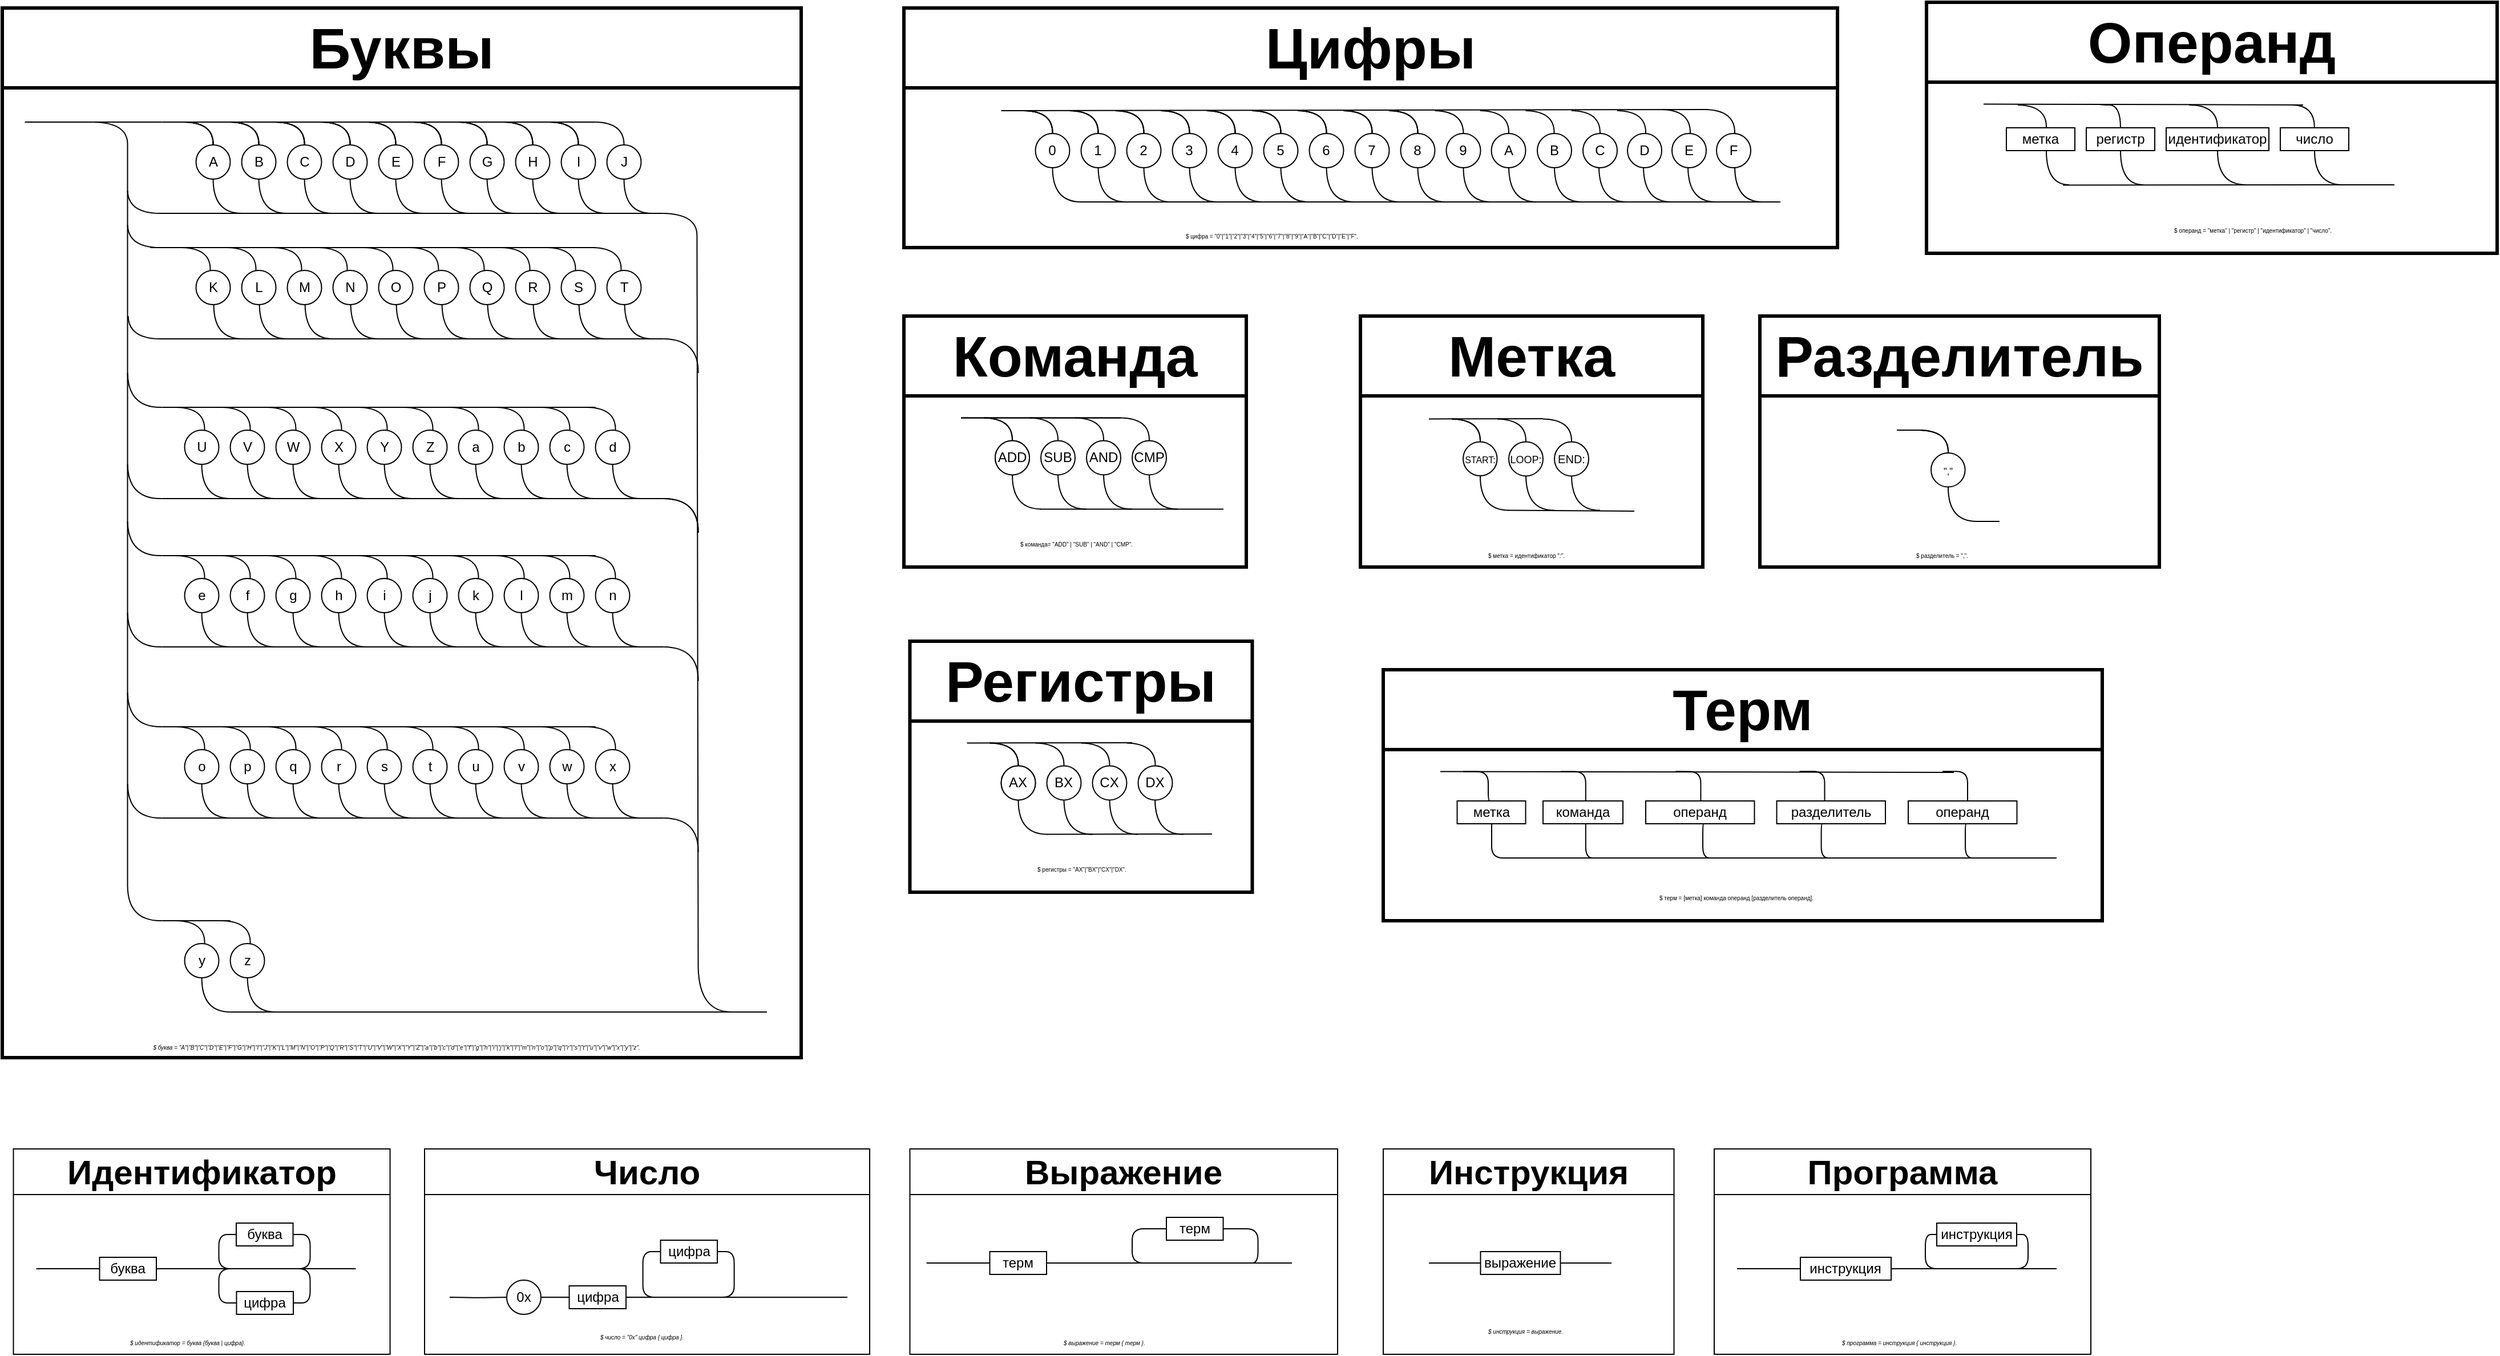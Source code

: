 <mxfile>
    <diagram id="f4cDoAkVqmNpe1YxjZdH" name="Page-1">
        <mxGraphModel dx="768" dy="489" grid="0" gridSize="10" guides="1" tooltips="1" connect="1" arrows="1" fold="1" page="0" pageScale="1" pageWidth="850" pageHeight="1100" background="none" math="0" shadow="0">
            <root>
                <mxCell id="0"/>
                <mxCell id="1" parent="0"/>
                <mxCell id="612" value="A" style="ellipse;whiteSpace=wrap;html=1;aspect=fixed;fillStyle=auto;rounded=1;" vertex="1" parent="1">
                    <mxGeometry x="669.76" y="370" width="30" height="30" as="geometry"/>
                </mxCell>
                <mxCell id="613" value="B" style="ellipse;whiteSpace=wrap;html=1;aspect=fixed;fillStyle=auto;rounded=1;" vertex="1" parent="1">
                    <mxGeometry x="709.76" y="370" width="30" height="30" as="geometry"/>
                </mxCell>
                <mxCell id="614" value="C" style="ellipse;whiteSpace=wrap;html=1;aspect=fixed;fillStyle=auto;rounded=1;" vertex="1" parent="1">
                    <mxGeometry x="749.76" y="370" width="30" height="30" as="geometry"/>
                </mxCell>
                <mxCell id="615" value="D" style="ellipse;whiteSpace=wrap;html=1;aspect=fixed;fillStyle=auto;rounded=1;" vertex="1" parent="1">
                    <mxGeometry x="789.76" y="370" width="30" height="30" as="geometry"/>
                </mxCell>
                <mxCell id="616" value="E" style="ellipse;whiteSpace=wrap;html=1;aspect=fixed;fillStyle=auto;rounded=1;" vertex="1" parent="1">
                    <mxGeometry x="829.76" y="370" width="30" height="30" as="geometry"/>
                </mxCell>
                <mxCell id="617" value="F" style="ellipse;whiteSpace=wrap;html=1;aspect=fixed;fillStyle=auto;rounded=1;" vertex="1" parent="1">
                    <mxGeometry x="869.76" y="370" width="30" height="30" as="geometry"/>
                </mxCell>
                <mxCell id="618" value="G" style="ellipse;whiteSpace=wrap;html=1;aspect=fixed;fillStyle=auto;rounded=1;" vertex="1" parent="1">
                    <mxGeometry x="909.76" y="370" width="30" height="30" as="geometry"/>
                </mxCell>
                <mxCell id="619" value="H" style="ellipse;whiteSpace=wrap;html=1;aspect=fixed;fillStyle=auto;rounded=1;" vertex="1" parent="1">
                    <mxGeometry x="949.76" y="370" width="30" height="30" as="geometry"/>
                </mxCell>
                <mxCell id="620" value="I" style="ellipse;whiteSpace=wrap;html=1;aspect=fixed;fillStyle=auto;rounded=1;" vertex="1" parent="1">
                    <mxGeometry x="989.76" y="370" width="30" height="30" as="geometry"/>
                </mxCell>
                <mxCell id="621" value="K" style="ellipse;whiteSpace=wrap;html=1;aspect=fixed;fillStyle=auto;rounded=1;" vertex="1" parent="1">
                    <mxGeometry x="669.76" y="480" width="30" height="30" as="geometry"/>
                </mxCell>
                <mxCell id="622" value="L" style="ellipse;whiteSpace=wrap;html=1;aspect=fixed;fillStyle=auto;rounded=1;" vertex="1" parent="1">
                    <mxGeometry x="709.76" y="480" width="30" height="30" as="geometry"/>
                </mxCell>
                <mxCell id="623" value="M" style="ellipse;whiteSpace=wrap;html=1;aspect=fixed;fillStyle=auto;rounded=1;" vertex="1" parent="1">
                    <mxGeometry x="749.76" y="480" width="30" height="30" as="geometry"/>
                </mxCell>
                <mxCell id="624" value="N" style="ellipse;whiteSpace=wrap;html=1;aspect=fixed;fillStyle=auto;rounded=1;" vertex="1" parent="1">
                    <mxGeometry x="789.76" y="480" width="30" height="30" as="geometry"/>
                </mxCell>
                <mxCell id="625" value="O" style="ellipse;whiteSpace=wrap;html=1;aspect=fixed;fillStyle=auto;rounded=1;" vertex="1" parent="1">
                    <mxGeometry x="829.76" y="480" width="30" height="30" as="geometry"/>
                </mxCell>
                <mxCell id="626" value="P" style="ellipse;whiteSpace=wrap;html=1;aspect=fixed;fillStyle=auto;rounded=1;" vertex="1" parent="1">
                    <mxGeometry x="869.76" y="480" width="30" height="30" as="geometry"/>
                </mxCell>
                <mxCell id="627" value="Q" style="ellipse;whiteSpace=wrap;html=1;aspect=fixed;fillStyle=auto;rounded=1;" vertex="1" parent="1">
                    <mxGeometry x="909.76" y="480" width="30" height="30" as="geometry"/>
                </mxCell>
                <mxCell id="628" value="R" style="ellipse;whiteSpace=wrap;html=1;aspect=fixed;fillStyle=auto;rounded=1;" vertex="1" parent="1">
                    <mxGeometry x="949.76" y="480" width="30" height="30" as="geometry"/>
                </mxCell>
                <mxCell id="629" value="S" style="ellipse;whiteSpace=wrap;html=1;aspect=fixed;fillStyle=auto;rounded=1;" vertex="1" parent="1">
                    <mxGeometry x="989.76" y="480" width="30" height="30" as="geometry"/>
                </mxCell>
                <mxCell id="630" value="U" style="ellipse;whiteSpace=wrap;html=1;aspect=fixed;fillStyle=auto;rounded=1;" vertex="1" parent="1">
                    <mxGeometry x="659.76" y="620" width="30" height="30" as="geometry"/>
                </mxCell>
                <mxCell id="631" value="V" style="ellipse;whiteSpace=wrap;html=1;aspect=fixed;fillStyle=auto;rounded=1;" vertex="1" parent="1">
                    <mxGeometry x="699.76" y="620" width="30" height="30" as="geometry"/>
                </mxCell>
                <mxCell id="632" value="W" style="ellipse;whiteSpace=wrap;html=1;aspect=fixed;fillStyle=auto;rounded=1;" vertex="1" parent="1">
                    <mxGeometry x="739.76" y="620" width="30" height="30" as="geometry"/>
                </mxCell>
                <mxCell id="633" value="X" style="ellipse;whiteSpace=wrap;html=1;aspect=fixed;fillStyle=auto;rounded=1;" vertex="1" parent="1">
                    <mxGeometry x="779.76" y="620" width="30" height="30" as="geometry"/>
                </mxCell>
                <mxCell id="634" value="Y" style="ellipse;whiteSpace=wrap;html=1;aspect=fixed;fillStyle=auto;rounded=1;" vertex="1" parent="1">
                    <mxGeometry x="819.76" y="620" width="30" height="30" as="geometry"/>
                </mxCell>
                <mxCell id="635" value="Z" style="ellipse;whiteSpace=wrap;html=1;aspect=fixed;fillStyle=auto;rounded=1;" vertex="1" parent="1">
                    <mxGeometry x="859.76" y="620" width="30" height="30" as="geometry"/>
                </mxCell>
                <mxCell id="636" value="a" style="ellipse;whiteSpace=wrap;html=1;aspect=fixed;fillStyle=auto;rounded=1;" vertex="1" parent="1">
                    <mxGeometry x="899.76" y="620" width="30" height="30" as="geometry"/>
                </mxCell>
                <mxCell id="637" value="b" style="ellipse;whiteSpace=wrap;html=1;aspect=fixed;fillStyle=auto;rounded=1;" vertex="1" parent="1">
                    <mxGeometry x="939.76" y="620" width="30" height="30" as="geometry"/>
                </mxCell>
                <mxCell id="638" value="c" style="ellipse;whiteSpace=wrap;html=1;aspect=fixed;fillStyle=auto;rounded=1;" vertex="1" parent="1">
                    <mxGeometry x="979.76" y="620" width="30" height="30" as="geometry"/>
                </mxCell>
                <mxCell id="639" value="e" style="ellipse;whiteSpace=wrap;html=1;aspect=fixed;fillStyle=auto;rounded=1;" vertex="1" parent="1">
                    <mxGeometry x="659.76" y="750" width="30" height="30" as="geometry"/>
                </mxCell>
                <mxCell id="640" value="f" style="ellipse;whiteSpace=wrap;html=1;aspect=fixed;fillStyle=auto;rounded=1;" vertex="1" parent="1">
                    <mxGeometry x="699.76" y="750" width="30" height="30" as="geometry"/>
                </mxCell>
                <mxCell id="641" value="g" style="ellipse;whiteSpace=wrap;html=1;aspect=fixed;fillStyle=auto;rounded=1;" vertex="1" parent="1">
                    <mxGeometry x="739.76" y="750" width="30" height="30" as="geometry"/>
                </mxCell>
                <mxCell id="642" value="h" style="ellipse;whiteSpace=wrap;html=1;aspect=fixed;fillStyle=auto;rounded=1;" vertex="1" parent="1">
                    <mxGeometry x="779.76" y="750" width="30" height="30" as="geometry"/>
                </mxCell>
                <mxCell id="643" value="i" style="ellipse;whiteSpace=wrap;html=1;aspect=fixed;fillStyle=auto;rounded=1;" vertex="1" parent="1">
                    <mxGeometry x="819.76" y="750" width="30" height="30" as="geometry"/>
                </mxCell>
                <mxCell id="644" value="j" style="ellipse;whiteSpace=wrap;html=1;aspect=fixed;fillStyle=auto;rounded=1;" vertex="1" parent="1">
                    <mxGeometry x="859.76" y="750" width="30" height="30" as="geometry"/>
                </mxCell>
                <mxCell id="645" value="k" style="ellipse;whiteSpace=wrap;html=1;aspect=fixed;fillStyle=auto;rounded=1;" vertex="1" parent="1">
                    <mxGeometry x="899.76" y="750" width="30" height="30" as="geometry"/>
                </mxCell>
                <mxCell id="646" value="l" style="ellipse;whiteSpace=wrap;html=1;aspect=fixed;fillStyle=auto;rounded=1;" vertex="1" parent="1">
                    <mxGeometry x="939.76" y="750" width="30" height="30" as="geometry"/>
                </mxCell>
                <mxCell id="647" value="m" style="ellipse;whiteSpace=wrap;html=1;aspect=fixed;fillStyle=auto;rounded=1;" vertex="1" parent="1">
                    <mxGeometry x="979.76" y="750" width="30" height="30" as="geometry"/>
                </mxCell>
                <mxCell id="648" value="o" style="ellipse;whiteSpace=wrap;html=1;aspect=fixed;fillStyle=auto;rounded=1;" vertex="1" parent="1">
                    <mxGeometry x="659.76" y="900" width="30" height="30" as="geometry"/>
                </mxCell>
                <mxCell id="649" value="p" style="ellipse;whiteSpace=wrap;html=1;aspect=fixed;fillStyle=auto;rounded=1;" vertex="1" parent="1">
                    <mxGeometry x="699.76" y="900" width="30" height="30" as="geometry"/>
                </mxCell>
                <mxCell id="650" value="q" style="ellipse;whiteSpace=wrap;html=1;aspect=fixed;fillStyle=auto;rounded=1;" vertex="1" parent="1">
                    <mxGeometry x="739.76" y="900" width="30" height="30" as="geometry"/>
                </mxCell>
                <mxCell id="651" value="r" style="ellipse;whiteSpace=wrap;html=1;aspect=fixed;fillStyle=auto;rounded=1;" vertex="1" parent="1">
                    <mxGeometry x="779.76" y="900" width="30" height="30" as="geometry"/>
                </mxCell>
                <mxCell id="652" value="s" style="ellipse;whiteSpace=wrap;html=1;aspect=fixed;fillStyle=auto;rounded=1;" vertex="1" parent="1">
                    <mxGeometry x="819.76" y="900" width="30" height="30" as="geometry"/>
                </mxCell>
                <mxCell id="653" value="t" style="ellipse;whiteSpace=wrap;html=1;aspect=fixed;fillStyle=auto;rounded=1;" vertex="1" parent="1">
                    <mxGeometry x="859.76" y="900" width="30" height="30" as="geometry"/>
                </mxCell>
                <mxCell id="654" value="u" style="ellipse;whiteSpace=wrap;html=1;aspect=fixed;fillStyle=auto;rounded=1;" vertex="1" parent="1">
                    <mxGeometry x="899.76" y="900" width="30" height="30" as="geometry"/>
                </mxCell>
                <mxCell id="655" value="v" style="ellipse;whiteSpace=wrap;html=1;aspect=fixed;fillStyle=auto;rounded=1;" vertex="1" parent="1">
                    <mxGeometry x="939.76" y="900" width="30" height="30" as="geometry"/>
                </mxCell>
                <mxCell id="656" value="w" style="ellipse;whiteSpace=wrap;html=1;aspect=fixed;fillStyle=auto;rounded=1;" vertex="1" parent="1">
                    <mxGeometry x="979.76" y="900" width="30" height="30" as="geometry"/>
                </mxCell>
                <mxCell id="657" value="J" style="ellipse;whiteSpace=wrap;html=1;aspect=fixed;fillStyle=auto;rounded=1;" vertex="1" parent="1">
                    <mxGeometry x="1029.76" y="370" width="30" height="30" as="geometry"/>
                </mxCell>
                <mxCell id="658" value="T" style="ellipse;whiteSpace=wrap;html=1;aspect=fixed;fillStyle=auto;rounded=1;" vertex="1" parent="1">
                    <mxGeometry x="1029.76" y="480" width="30" height="30" as="geometry"/>
                </mxCell>
                <mxCell id="659" value="d" style="ellipse;whiteSpace=wrap;html=1;aspect=fixed;fillStyle=auto;rounded=1;" vertex="1" parent="1">
                    <mxGeometry x="1019.76" y="620" width="30" height="30" as="geometry"/>
                </mxCell>
                <mxCell id="660" value="n" style="ellipse;whiteSpace=wrap;html=1;aspect=fixed;fillStyle=auto;rounded=1;" vertex="1" parent="1">
                    <mxGeometry x="1019.76" y="750" width="30" height="30" as="geometry"/>
                </mxCell>
                <mxCell id="661" value="x" style="ellipse;whiteSpace=wrap;html=1;aspect=fixed;fillStyle=auto;rounded=1;" vertex="1" parent="1">
                    <mxGeometry x="1019.76" y="900" width="30" height="30" as="geometry"/>
                </mxCell>
                <mxCell id="662" value="y" style="ellipse;whiteSpace=wrap;html=1;aspect=fixed;fillStyle=auto;rounded=1;" vertex="1" parent="1">
                    <mxGeometry x="659.76" y="1070" width="30" height="30" as="geometry"/>
                </mxCell>
                <mxCell id="663" value="z" style="ellipse;whiteSpace=wrap;html=1;aspect=fixed;fillStyle=auto;rounded=1;" vertex="1" parent="1">
                    <mxGeometry x="699.76" y="1070" width="30" height="30" as="geometry"/>
                </mxCell>
                <mxCell id="664" value="" style="endArrow=none;html=1;fontSize=24;jumpStyle=none;curved=1;rounded=1;" edge="1" parent="1">
                    <mxGeometry width="50" height="50" relative="1" as="geometry">
                        <mxPoint x="639.76" y="350" as="sourcePoint"/>
                        <mxPoint x="1019.76" y="350" as="targetPoint"/>
                    </mxGeometry>
                </mxCell>
                <mxCell id="665" value="" style="endArrow=none;html=1;fontSize=24;rounded=1;" edge="1" parent="1">
                    <mxGeometry width="50" height="50" relative="1" as="geometry">
                        <mxPoint x="639.76" y="680" as="sourcePoint"/>
                        <mxPoint x="1079.76" y="680" as="targetPoint"/>
                    </mxGeometry>
                </mxCell>
                <mxCell id="666" value="" style="endArrow=none;html=1;fontSize=24;rounded=1;" edge="1" parent="1">
                    <mxGeometry width="50" height="50" relative="1" as="geometry">
                        <mxPoint x="639.76" y="600" as="sourcePoint"/>
                        <mxPoint x="1019.76" y="600" as="targetPoint"/>
                    </mxGeometry>
                </mxCell>
                <mxCell id="667" value="" style="endArrow=none;html=1;fontSize=24;rounded=1;" edge="1" parent="1">
                    <mxGeometry width="50" height="50" relative="1" as="geometry">
                        <mxPoint x="629.76" y="460" as="sourcePoint"/>
                        <mxPoint x="1019.76" y="460" as="targetPoint"/>
                    </mxGeometry>
                </mxCell>
                <mxCell id="668" value="" style="endArrow=none;html=1;fontSize=24;curved=1;jumpStyle=none;rounded=1;" edge="1" parent="1">
                    <mxGeometry width="50" height="50" relative="1" as="geometry">
                        <mxPoint x="519.76" y="350" as="sourcePoint"/>
                        <mxPoint x="579.76" y="350" as="targetPoint"/>
                    </mxGeometry>
                </mxCell>
                <mxCell id="669" value="" style="endArrow=none;html=1;fontSize=24;curved=1;jumpStyle=none;rounded=1;" edge="1" parent="1">
                    <mxGeometry width="50" height="50" relative="1" as="geometry">
                        <mxPoint x="609.76" y="1020" as="sourcePoint"/>
                        <mxPoint x="609.76" y="370" as="targetPoint"/>
                    </mxGeometry>
                </mxCell>
                <mxCell id="670" value="" style="endArrow=none;html=1;fontSize=24;curved=1;jumpStyle=none;edgeStyle=orthogonalEdgeStyle;rounded=1;" edge="1" parent="1">
                    <mxGeometry width="50" height="50" relative="1" as="geometry">
                        <mxPoint x="579.76" y="350" as="sourcePoint"/>
                        <mxPoint x="609.76" y="370" as="targetPoint"/>
                    </mxGeometry>
                </mxCell>
                <mxCell id="671" value="" style="endArrow=none;html=1;fontSize=24;curved=1;jumpStyle=none;rounded=1;" edge="1" parent="1">
                    <mxGeometry width="50" height="50" relative="1" as="geometry">
                        <mxPoint x="579.76" y="350" as="sourcePoint"/>
                        <mxPoint x="639.76" y="350" as="targetPoint"/>
                    </mxGeometry>
                </mxCell>
                <mxCell id="672" value="" style="endArrow=none;html=1;fontSize=24;jumpStyle=none;edgeStyle=orthogonalEdgeStyle;curved=1;rounded=1;" edge="1" parent="1">
                    <mxGeometry width="50" height="50" relative="1" as="geometry">
                        <mxPoint x="639.76" y="430" as="sourcePoint"/>
                        <mxPoint x="609.76" y="410" as="targetPoint"/>
                    </mxGeometry>
                </mxCell>
                <mxCell id="673" value="" style="endArrow=none;html=1;fontSize=24;jumpStyle=none;edgeStyle=orthogonalEdgeStyle;curved=1;rounded=1;" edge="1" parent="1">
                    <mxGeometry width="50" height="50" relative="1" as="geometry">
                        <mxPoint x="639.76" y="600" as="sourcePoint"/>
                        <mxPoint x="609.76" y="570" as="targetPoint"/>
                    </mxGeometry>
                </mxCell>
                <mxCell id="674" value="" style="endArrow=none;html=1;fontSize=24;curved=1;jumpStyle=none;edgeStyle=orthogonalEdgeStyle;rounded=1;" edge="1" parent="1">
                    <mxGeometry width="50" height="50" relative="1" as="geometry">
                        <mxPoint x="639.76" y="680" as="sourcePoint"/>
                        <mxPoint x="609.76" y="650" as="targetPoint"/>
                    </mxGeometry>
                </mxCell>
                <mxCell id="675" value="" style="endArrow=none;html=1;fontSize=24;jumpStyle=none;entryX=0.5;entryY=0;entryDx=0;entryDy=0;edgeStyle=orthogonalEdgeStyle;curved=1;rounded=1;" edge="1" parent="1" target="657">
                    <mxGeometry width="50" height="50" relative="1" as="geometry">
                        <mxPoint x="1019.76" y="350" as="sourcePoint"/>
                        <mxPoint x="1039.76" y="400" as="targetPoint"/>
                    </mxGeometry>
                </mxCell>
                <mxCell id="676" value="" style="endArrow=none;html=1;fontSize=24;curved=1;jumpStyle=none;entryX=0.5;entryY=1;entryDx=0;entryDy=0;edgeStyle=orthogonalEdgeStyle;rounded=1;" edge="1" parent="1" target="657">
                    <mxGeometry width="50" height="50" relative="1" as="geometry">
                        <mxPoint x="1069.76" y="430" as="sourcePoint"/>
                        <mxPoint x="1039.76" y="400" as="targetPoint"/>
                    </mxGeometry>
                </mxCell>
                <mxCell id="677" value="" style="endArrow=none;html=1;fontSize=24;curved=1;jumpStyle=none;rounded=1;" edge="1" parent="1">
                    <mxGeometry width="50" height="50" relative="1" as="geometry">
                        <mxPoint x="1109.76" y="1090" as="sourcePoint"/>
                        <mxPoint x="1108.71" y="450" as="targetPoint"/>
                    </mxGeometry>
                </mxCell>
                <mxCell id="678" value="" style="endArrow=none;html=1;fontSize=24;curved=1;jumpStyle=none;edgeStyle=orthogonalEdgeStyle;rounded=1;" edge="1" parent="1">
                    <mxGeometry width="50" height="50" relative="1" as="geometry">
                        <mxPoint x="1078.71" y="430" as="sourcePoint"/>
                        <mxPoint x="1108.71" y="450" as="targetPoint"/>
                    </mxGeometry>
                </mxCell>
                <mxCell id="679" value="" style="endArrow=none;html=1;fontSize=24;jumpStyle=none;entryX=0.5;entryY=0;entryDx=0;entryDy=0;edgeStyle=orthogonalEdgeStyle;curved=1;rounded=1;" edge="1" parent="1">
                    <mxGeometry width="50" height="50" relative="1" as="geometry">
                        <mxPoint x="979.76" y="350" as="sourcePoint"/>
                        <mxPoint x="1004.76" y="370" as="targetPoint"/>
                    </mxGeometry>
                </mxCell>
                <mxCell id="680" value="" style="endArrow=none;html=1;fontSize=24;jumpStyle=none;entryX=0.5;entryY=0;entryDx=0;entryDy=0;edgeStyle=orthogonalEdgeStyle;curved=1;rounded=1;" edge="1" parent="1">
                    <mxGeometry width="50" height="50" relative="1" as="geometry">
                        <mxPoint x="939.76" y="350" as="sourcePoint"/>
                        <mxPoint x="964.76" y="370" as="targetPoint"/>
                    </mxGeometry>
                </mxCell>
                <mxCell id="681" value="" style="endArrow=none;html=1;fontSize=24;jumpStyle=none;entryX=0.5;entryY=0;entryDx=0;entryDy=0;edgeStyle=orthogonalEdgeStyle;curved=1;rounded=1;" edge="1" parent="1">
                    <mxGeometry width="50" height="50" relative="1" as="geometry">
                        <mxPoint x="899.76" y="350" as="sourcePoint"/>
                        <mxPoint x="924.76" y="370" as="targetPoint"/>
                    </mxGeometry>
                </mxCell>
                <mxCell id="682" value="" style="endArrow=none;html=1;fontSize=24;jumpStyle=none;entryX=0.5;entryY=0;entryDx=0;entryDy=0;edgeStyle=orthogonalEdgeStyle;curved=1;rounded=1;" edge="1" parent="1">
                    <mxGeometry width="50" height="50" relative="1" as="geometry">
                        <mxPoint x="859.76" y="350" as="sourcePoint"/>
                        <mxPoint x="884.76" y="370" as="targetPoint"/>
                    </mxGeometry>
                </mxCell>
                <mxCell id="683" value="" style="endArrow=none;html=1;fontSize=24;jumpStyle=none;entryX=0.5;entryY=0;entryDx=0;entryDy=0;edgeStyle=orthogonalEdgeStyle;curved=1;rounded=1;" edge="1" parent="1">
                    <mxGeometry width="50" height="50" relative="1" as="geometry">
                        <mxPoint x="819.76" y="350" as="sourcePoint"/>
                        <mxPoint x="844.76" y="370" as="targetPoint"/>
                    </mxGeometry>
                </mxCell>
                <mxCell id="684" value="" style="endArrow=none;html=1;fontSize=24;jumpStyle=none;entryX=0.5;entryY=0;entryDx=0;entryDy=0;edgeStyle=orthogonalEdgeStyle;curved=1;rounded=1;" edge="1" parent="1">
                    <mxGeometry width="50" height="50" relative="1" as="geometry">
                        <mxPoint x="779.76" y="350" as="sourcePoint"/>
                        <mxPoint x="804.76" y="370" as="targetPoint"/>
                    </mxGeometry>
                </mxCell>
                <mxCell id="685" value="" style="endArrow=none;html=1;fontSize=24;jumpStyle=none;entryX=0.5;entryY=0;entryDx=0;entryDy=0;edgeStyle=orthogonalEdgeStyle;curved=1;rounded=1;" edge="1" parent="1">
                    <mxGeometry width="50" height="50" relative="1" as="geometry">
                        <mxPoint x="739.76" y="350" as="sourcePoint"/>
                        <mxPoint x="764.76" y="370" as="targetPoint"/>
                    </mxGeometry>
                </mxCell>
                <mxCell id="686" value="" style="endArrow=none;html=1;fontSize=24;jumpStyle=none;entryX=0.5;entryY=0;entryDx=0;entryDy=0;edgeStyle=orthogonalEdgeStyle;curved=1;rounded=1;" edge="1" parent="1">
                    <mxGeometry width="50" height="50" relative="1" as="geometry">
                        <mxPoint x="699.76" y="350" as="sourcePoint"/>
                        <mxPoint x="724.76" y="370" as="targetPoint"/>
                    </mxGeometry>
                </mxCell>
                <mxCell id="687" value="" style="endArrow=none;html=1;fontSize=24;jumpStyle=none;entryX=0.5;entryY=0;entryDx=0;entryDy=0;edgeStyle=orthogonalEdgeStyle;curved=1;rounded=1;" edge="1" parent="1">
                    <mxGeometry width="50" height="50" relative="1" as="geometry">
                        <mxPoint x="659.76" y="350" as="sourcePoint"/>
                        <mxPoint x="684.76" y="370" as="targetPoint"/>
                    </mxGeometry>
                </mxCell>
                <mxCell id="688" value="" style="endArrow=none;html=1;fontSize=24;curved=1;jumpStyle=none;entryX=0.5;entryY=1;entryDx=0;entryDy=0;edgeStyle=orthogonalEdgeStyle;rounded=1;" edge="1" parent="1">
                    <mxGeometry width="50" height="50" relative="1" as="geometry">
                        <mxPoint x="1029.76" y="430" as="sourcePoint"/>
                        <mxPoint x="1004.76" y="400" as="targetPoint"/>
                    </mxGeometry>
                </mxCell>
                <mxCell id="689" value="" style="endArrow=none;html=1;fontSize=24;curved=1;jumpStyle=none;entryX=0.5;entryY=1;entryDx=0;entryDy=0;edgeStyle=orthogonalEdgeStyle;rounded=1;" edge="1" parent="1">
                    <mxGeometry width="50" height="50" relative="1" as="geometry">
                        <mxPoint x="989.76" y="430" as="sourcePoint"/>
                        <mxPoint x="964.76" y="400" as="targetPoint"/>
                    </mxGeometry>
                </mxCell>
                <mxCell id="690" value="" style="endArrow=none;html=1;fontSize=24;curved=1;jumpStyle=none;entryX=0.5;entryY=1;entryDx=0;entryDy=0;edgeStyle=orthogonalEdgeStyle;rounded=1;" edge="1" parent="1">
                    <mxGeometry width="50" height="50" relative="1" as="geometry">
                        <mxPoint x="949.76" y="430" as="sourcePoint"/>
                        <mxPoint x="924.76" y="400" as="targetPoint"/>
                    </mxGeometry>
                </mxCell>
                <mxCell id="691" value="" style="endArrow=none;html=1;fontSize=24;curved=1;jumpStyle=none;entryX=0.5;entryY=1;entryDx=0;entryDy=0;edgeStyle=orthogonalEdgeStyle;rounded=1;" edge="1" parent="1">
                    <mxGeometry width="50" height="50" relative="1" as="geometry">
                        <mxPoint x="909.76" y="430" as="sourcePoint"/>
                        <mxPoint x="884.76" y="400" as="targetPoint"/>
                    </mxGeometry>
                </mxCell>
                <mxCell id="692" value="" style="endArrow=none;html=1;fontSize=24;curved=1;jumpStyle=none;entryX=0.5;entryY=1;entryDx=0;entryDy=0;edgeStyle=orthogonalEdgeStyle;rounded=1;" edge="1" parent="1">
                    <mxGeometry width="50" height="50" relative="1" as="geometry">
                        <mxPoint x="869.76" y="430" as="sourcePoint"/>
                        <mxPoint x="844.76" y="400" as="targetPoint"/>
                    </mxGeometry>
                </mxCell>
                <mxCell id="693" value="" style="endArrow=none;html=1;fontSize=24;curved=1;jumpStyle=none;entryX=0.5;entryY=1;entryDx=0;entryDy=0;edgeStyle=orthogonalEdgeStyle;rounded=1;" edge="1" parent="1">
                    <mxGeometry width="50" height="50" relative="1" as="geometry">
                        <mxPoint x="829.76" y="430" as="sourcePoint"/>
                        <mxPoint x="804.76" y="400" as="targetPoint"/>
                    </mxGeometry>
                </mxCell>
                <mxCell id="694" value="" style="endArrow=none;html=1;fontSize=24;curved=1;jumpStyle=none;entryX=0.5;entryY=1;entryDx=0;entryDy=0;edgeStyle=orthogonalEdgeStyle;rounded=1;" edge="1" parent="1">
                    <mxGeometry width="50" height="50" relative="1" as="geometry">
                        <mxPoint x="789.76" y="430" as="sourcePoint"/>
                        <mxPoint x="764.76" y="400" as="targetPoint"/>
                    </mxGeometry>
                </mxCell>
                <mxCell id="695" value="" style="endArrow=none;html=1;fontSize=24;curved=1;jumpStyle=none;entryX=0.5;entryY=1;entryDx=0;entryDy=0;edgeStyle=orthogonalEdgeStyle;rounded=1;" edge="1" parent="1">
                    <mxGeometry width="50" height="50" relative="1" as="geometry">
                        <mxPoint x="749.76" y="430" as="sourcePoint"/>
                        <mxPoint x="724.76" y="400" as="targetPoint"/>
                    </mxGeometry>
                </mxCell>
                <mxCell id="696" value="" style="endArrow=none;html=1;fontSize=24;curved=1;jumpStyle=none;entryX=0.5;entryY=1;entryDx=0;entryDy=0;edgeStyle=orthogonalEdgeStyle;rounded=1;" edge="1" parent="1">
                    <mxGeometry width="50" height="50" relative="1" as="geometry">
                        <mxPoint x="709.76" y="430" as="sourcePoint"/>
                        <mxPoint x="684.76" y="400" as="targetPoint"/>
                        <Array as="points">
                            <mxPoint x="684.76" y="430"/>
                        </Array>
                    </mxGeometry>
                </mxCell>
                <mxCell id="697" value="" style="endArrow=none;html=1;fontSize=24;rounded=1;" edge="1" parent="1">
                    <mxGeometry width="50" height="50" relative="1" as="geometry">
                        <mxPoint x="638.71" y="430" as="sourcePoint"/>
                        <mxPoint x="1078.71" y="430" as="targetPoint"/>
                    </mxGeometry>
                </mxCell>
                <mxCell id="698" value="" style="endArrow=none;html=1;fontSize=24;jumpStyle=none;entryX=0.5;entryY=0;entryDx=0;entryDy=0;edgeStyle=orthogonalEdgeStyle;curved=1;rounded=1;" edge="1" parent="1">
                    <mxGeometry width="50" height="50" relative="1" as="geometry">
                        <mxPoint x="659.76" y="350.0" as="sourcePoint"/>
                        <mxPoint x="684.76" y="370.0" as="targetPoint"/>
                    </mxGeometry>
                </mxCell>
                <mxCell id="699" value="" style="endArrow=none;html=1;fontSize=24;jumpStyle=none;entryX=0.5;entryY=0;entryDx=0;entryDy=0;edgeStyle=orthogonalEdgeStyle;curved=1;rounded=1;" edge="1" parent="1">
                    <mxGeometry width="50" height="50" relative="1" as="geometry">
                        <mxPoint x="699.76" y="350.0" as="sourcePoint"/>
                        <mxPoint x="724.76" y="370.0" as="targetPoint"/>
                    </mxGeometry>
                </mxCell>
                <mxCell id="700" value="" style="endArrow=none;html=1;fontSize=24;jumpStyle=none;entryX=0.5;entryY=0;entryDx=0;entryDy=0;edgeStyle=orthogonalEdgeStyle;curved=1;rounded=1;" edge="1" parent="1">
                    <mxGeometry width="50" height="50" relative="1" as="geometry">
                        <mxPoint x="739.76" y="350.0" as="sourcePoint"/>
                        <mxPoint x="764.76" y="370.0" as="targetPoint"/>
                    </mxGeometry>
                </mxCell>
                <mxCell id="701" value="" style="endArrow=none;html=1;fontSize=24;jumpStyle=none;entryX=0.5;entryY=0;entryDx=0;entryDy=0;edgeStyle=orthogonalEdgeStyle;curved=1;rounded=1;" edge="1" parent="1">
                    <mxGeometry width="50" height="50" relative="1" as="geometry">
                        <mxPoint x="779.76" y="350.0" as="sourcePoint"/>
                        <mxPoint x="804.76" y="370.0" as="targetPoint"/>
                    </mxGeometry>
                </mxCell>
                <mxCell id="702" value="" style="endArrow=none;html=1;fontSize=24;jumpStyle=none;entryX=0.5;entryY=0;entryDx=0;entryDy=0;edgeStyle=orthogonalEdgeStyle;curved=1;rounded=1;" edge="1" parent="1">
                    <mxGeometry width="50" height="50" relative="1" as="geometry">
                        <mxPoint x="819.76" y="350.0" as="sourcePoint"/>
                        <mxPoint x="844.76" y="370.0" as="targetPoint"/>
                    </mxGeometry>
                </mxCell>
                <mxCell id="703" value="" style="endArrow=none;html=1;fontSize=24;jumpStyle=none;entryX=0.5;entryY=0;entryDx=0;entryDy=0;edgeStyle=orthogonalEdgeStyle;curved=1;rounded=1;" edge="1" parent="1">
                    <mxGeometry width="50" height="50" relative="1" as="geometry">
                        <mxPoint x="859.76" y="350.0" as="sourcePoint"/>
                        <mxPoint x="884.76" y="370.0" as="targetPoint"/>
                    </mxGeometry>
                </mxCell>
                <mxCell id="704" value="" style="endArrow=none;html=1;fontSize=24;jumpStyle=none;entryX=0.5;entryY=0;entryDx=0;entryDy=0;edgeStyle=orthogonalEdgeStyle;curved=1;rounded=1;" edge="1" parent="1">
                    <mxGeometry width="50" height="50" relative="1" as="geometry">
                        <mxPoint x="899.76" y="350.0" as="sourcePoint"/>
                        <mxPoint x="924.76" y="370.0" as="targetPoint"/>
                    </mxGeometry>
                </mxCell>
                <mxCell id="705" value="" style="endArrow=none;html=1;fontSize=24;jumpStyle=none;entryX=0.5;entryY=0;entryDx=0;entryDy=0;edgeStyle=orthogonalEdgeStyle;curved=1;rounded=1;" edge="1" parent="1">
                    <mxGeometry width="50" height="50" relative="1" as="geometry">
                        <mxPoint x="939.76" y="350.0" as="sourcePoint"/>
                        <mxPoint x="964.76" y="370.0" as="targetPoint"/>
                    </mxGeometry>
                </mxCell>
                <mxCell id="706" value="" style="endArrow=none;html=1;fontSize=24;jumpStyle=none;entryX=0.5;entryY=0;entryDx=0;entryDy=0;edgeStyle=orthogonalEdgeStyle;curved=1;rounded=1;" edge="1" parent="1">
                    <mxGeometry width="50" height="50" relative="1" as="geometry">
                        <mxPoint x="979.76" y="350.0" as="sourcePoint"/>
                        <mxPoint x="1004.76" y="370.0" as="targetPoint"/>
                    </mxGeometry>
                </mxCell>
                <mxCell id="707" value="" style="endArrow=none;html=1;fontSize=24;jumpStyle=none;entryX=0.5;entryY=0;entryDx=0;entryDy=0;edgeStyle=orthogonalEdgeStyle;curved=1;rounded=1;" edge="1" parent="1">
                    <mxGeometry width="50" height="50" relative="1" as="geometry">
                        <mxPoint x="659.76" y="350.0" as="sourcePoint"/>
                        <mxPoint x="684.76" y="370.0" as="targetPoint"/>
                    </mxGeometry>
                </mxCell>
                <mxCell id="708" value="" style="endArrow=none;html=1;fontSize=24;jumpStyle=none;entryX=0.5;entryY=0;entryDx=0;entryDy=0;edgeStyle=orthogonalEdgeStyle;curved=1;rounded=1;" edge="1" parent="1">
                    <mxGeometry width="50" height="50" relative="1" as="geometry">
                        <mxPoint x="699.76" y="350.0" as="sourcePoint"/>
                        <mxPoint x="724.76" y="370.0" as="targetPoint"/>
                    </mxGeometry>
                </mxCell>
                <mxCell id="709" value="" style="endArrow=none;html=1;fontSize=24;jumpStyle=none;entryX=0.5;entryY=0;entryDx=0;entryDy=0;edgeStyle=orthogonalEdgeStyle;curved=1;rounded=1;" edge="1" parent="1">
                    <mxGeometry width="50" height="50" relative="1" as="geometry">
                        <mxPoint x="739.76" y="350.0" as="sourcePoint"/>
                        <mxPoint x="764.76" y="370.0" as="targetPoint"/>
                    </mxGeometry>
                </mxCell>
                <mxCell id="710" value="" style="endArrow=none;html=1;fontSize=24;jumpStyle=none;entryX=0.5;entryY=0;entryDx=0;entryDy=0;edgeStyle=orthogonalEdgeStyle;curved=1;rounded=1;" edge="1" parent="1">
                    <mxGeometry width="50" height="50" relative="1" as="geometry">
                        <mxPoint x="779.76" y="350.0" as="sourcePoint"/>
                        <mxPoint x="804.76" y="370.0" as="targetPoint"/>
                    </mxGeometry>
                </mxCell>
                <mxCell id="711" value="" style="endArrow=none;html=1;fontSize=24;jumpStyle=none;entryX=0.5;entryY=0;entryDx=0;entryDy=0;edgeStyle=orthogonalEdgeStyle;curved=1;rounded=1;" edge="1" parent="1">
                    <mxGeometry width="50" height="50" relative="1" as="geometry">
                        <mxPoint x="819.76" y="350.0" as="sourcePoint"/>
                        <mxPoint x="844.76" y="370.0" as="targetPoint"/>
                    </mxGeometry>
                </mxCell>
                <mxCell id="712" value="" style="endArrow=none;html=1;fontSize=24;jumpStyle=none;entryX=0.5;entryY=0;entryDx=0;entryDy=0;edgeStyle=orthogonalEdgeStyle;curved=1;rounded=1;" edge="1" parent="1">
                    <mxGeometry width="50" height="50" relative="1" as="geometry">
                        <mxPoint x="859.76" y="350.0" as="sourcePoint"/>
                        <mxPoint x="884.76" y="370.0" as="targetPoint"/>
                    </mxGeometry>
                </mxCell>
                <mxCell id="713" value="" style="endArrow=none;html=1;fontSize=24;jumpStyle=none;entryX=0.5;entryY=0;entryDx=0;entryDy=0;edgeStyle=orthogonalEdgeStyle;curved=1;rounded=1;" edge="1" parent="1">
                    <mxGeometry width="50" height="50" relative="1" as="geometry">
                        <mxPoint x="899.76" y="350.0" as="sourcePoint"/>
                        <mxPoint x="924.76" y="370.0" as="targetPoint"/>
                    </mxGeometry>
                </mxCell>
                <mxCell id="714" value="" style="endArrow=none;html=1;fontSize=24;jumpStyle=none;entryX=0.5;entryY=0;entryDx=0;entryDy=0;edgeStyle=orthogonalEdgeStyle;curved=1;rounded=1;" edge="1" parent="1">
                    <mxGeometry width="50" height="50" relative="1" as="geometry">
                        <mxPoint x="939.76" y="350.0" as="sourcePoint"/>
                        <mxPoint x="964.76" y="370.0" as="targetPoint"/>
                    </mxGeometry>
                </mxCell>
                <mxCell id="715" value="" style="endArrow=none;html=1;fontSize=24;jumpStyle=none;entryX=0.5;entryY=0;entryDx=0;entryDy=0;edgeStyle=orthogonalEdgeStyle;curved=1;rounded=1;" edge="1" parent="1">
                    <mxGeometry width="50" height="50" relative="1" as="geometry">
                        <mxPoint x="979.76" y="350.0" as="sourcePoint"/>
                        <mxPoint x="1004.76" y="370.0" as="targetPoint"/>
                    </mxGeometry>
                </mxCell>
                <mxCell id="716" value="" style="endArrow=none;html=1;fontSize=24;jumpStyle=none;entryX=0.5;entryY=0;entryDx=0;entryDy=0;edgeStyle=orthogonalEdgeStyle;curved=1;rounded=1;" edge="1" parent="1">
                    <mxGeometry width="50" height="50" relative="1" as="geometry">
                        <mxPoint x="1017.26" y="460.0" as="sourcePoint"/>
                        <mxPoint x="1042.26" y="480.0" as="targetPoint"/>
                    </mxGeometry>
                </mxCell>
                <mxCell id="717" value="" style="endArrow=none;html=1;fontSize=24;jumpStyle=none;entryX=0.5;entryY=0;entryDx=0;entryDy=0;edgeStyle=orthogonalEdgeStyle;curved=1;rounded=1;" edge="1" parent="1">
                    <mxGeometry width="50" height="50" relative="1" as="geometry">
                        <mxPoint x="657.26" y="460.0" as="sourcePoint"/>
                        <mxPoint x="682.26" y="480.0" as="targetPoint"/>
                    </mxGeometry>
                </mxCell>
                <mxCell id="718" value="" style="endArrow=none;html=1;fontSize=24;jumpStyle=none;entryX=0.5;entryY=0;entryDx=0;entryDy=0;edgeStyle=orthogonalEdgeStyle;curved=1;rounded=1;" edge="1" parent="1">
                    <mxGeometry width="50" height="50" relative="1" as="geometry">
                        <mxPoint x="697.26" y="460.0" as="sourcePoint"/>
                        <mxPoint x="722.26" y="480.0" as="targetPoint"/>
                    </mxGeometry>
                </mxCell>
                <mxCell id="719" value="" style="endArrow=none;html=1;fontSize=24;jumpStyle=none;entryX=0.5;entryY=0;entryDx=0;entryDy=0;edgeStyle=orthogonalEdgeStyle;curved=1;rounded=1;" edge="1" parent="1">
                    <mxGeometry width="50" height="50" relative="1" as="geometry">
                        <mxPoint x="737.26" y="460.0" as="sourcePoint"/>
                        <mxPoint x="762.26" y="480.0" as="targetPoint"/>
                    </mxGeometry>
                </mxCell>
                <mxCell id="720" value="" style="endArrow=none;html=1;fontSize=24;jumpStyle=none;entryX=0.5;entryY=0;entryDx=0;entryDy=0;edgeStyle=orthogonalEdgeStyle;curved=1;rounded=1;" edge="1" parent="1">
                    <mxGeometry width="50" height="50" relative="1" as="geometry">
                        <mxPoint x="777.26" y="460.0" as="sourcePoint"/>
                        <mxPoint x="802.26" y="480.0" as="targetPoint"/>
                    </mxGeometry>
                </mxCell>
                <mxCell id="721" value="" style="endArrow=none;html=1;fontSize=24;jumpStyle=none;entryX=0.5;entryY=0;entryDx=0;entryDy=0;edgeStyle=orthogonalEdgeStyle;curved=1;rounded=1;" edge="1" parent="1">
                    <mxGeometry width="50" height="50" relative="1" as="geometry">
                        <mxPoint x="817.26" y="460.0" as="sourcePoint"/>
                        <mxPoint x="842.26" y="480.0" as="targetPoint"/>
                    </mxGeometry>
                </mxCell>
                <mxCell id="722" value="" style="endArrow=none;html=1;fontSize=24;jumpStyle=none;entryX=0.5;entryY=0;entryDx=0;entryDy=0;edgeStyle=orthogonalEdgeStyle;curved=1;rounded=1;" edge="1" parent="1">
                    <mxGeometry width="50" height="50" relative="1" as="geometry">
                        <mxPoint x="857.26" y="460.0" as="sourcePoint"/>
                        <mxPoint x="882.26" y="480.0" as="targetPoint"/>
                    </mxGeometry>
                </mxCell>
                <mxCell id="723" value="" style="endArrow=none;html=1;fontSize=24;jumpStyle=none;entryX=0.5;entryY=0;entryDx=0;entryDy=0;edgeStyle=orthogonalEdgeStyle;curved=1;rounded=1;" edge="1" parent="1">
                    <mxGeometry width="50" height="50" relative="1" as="geometry">
                        <mxPoint x="897.26" y="460.0" as="sourcePoint"/>
                        <mxPoint x="922.26" y="480.0" as="targetPoint"/>
                    </mxGeometry>
                </mxCell>
                <mxCell id="724" value="" style="endArrow=none;html=1;fontSize=24;jumpStyle=none;entryX=0.5;entryY=0;entryDx=0;entryDy=0;edgeStyle=orthogonalEdgeStyle;curved=1;rounded=1;" edge="1" parent="1">
                    <mxGeometry width="50" height="50" relative="1" as="geometry">
                        <mxPoint x="937.26" y="460.0" as="sourcePoint"/>
                        <mxPoint x="962.26" y="480.0" as="targetPoint"/>
                    </mxGeometry>
                </mxCell>
                <mxCell id="725" value="" style="endArrow=none;html=1;fontSize=24;jumpStyle=none;entryX=0.5;entryY=0;entryDx=0;entryDy=0;edgeStyle=orthogonalEdgeStyle;curved=1;rounded=1;" edge="1" parent="1">
                    <mxGeometry width="50" height="50" relative="1" as="geometry">
                        <mxPoint x="977.26" y="460.0" as="sourcePoint"/>
                        <mxPoint x="1002.26" y="480.0" as="targetPoint"/>
                    </mxGeometry>
                </mxCell>
                <mxCell id="726" value="" style="endArrow=none;html=1;fontSize=24;jumpStyle=none;edgeStyle=orthogonalEdgeStyle;curved=1;rounded=1;" edge="1" parent="1">
                    <mxGeometry width="50" height="50" relative="1" as="geometry">
                        <mxPoint x="640.29" y="540.0" as="sourcePoint"/>
                        <mxPoint x="610.29" y="520.0" as="targetPoint"/>
                    </mxGeometry>
                </mxCell>
                <mxCell id="727" value="" style="endArrow=none;html=1;fontSize=24;curved=1;jumpStyle=none;entryX=0.5;entryY=1;entryDx=0;entryDy=0;edgeStyle=orthogonalEdgeStyle;rounded=1;" edge="1" parent="1">
                    <mxGeometry width="50" height="50" relative="1" as="geometry">
                        <mxPoint x="1070.29" y="540.0" as="sourcePoint"/>
                        <mxPoint x="1045.29" y="510.0" as="targetPoint"/>
                    </mxGeometry>
                </mxCell>
                <mxCell id="728" value="" style="endArrow=none;html=1;fontSize=24;curved=1;jumpStyle=none;entryX=0.5;entryY=1;entryDx=0;entryDy=0;edgeStyle=orthogonalEdgeStyle;rounded=1;" edge="1" parent="1">
                    <mxGeometry width="50" height="50" relative="1" as="geometry">
                        <mxPoint x="1030.29" y="540.0" as="sourcePoint"/>
                        <mxPoint x="1005.29" y="510.0" as="targetPoint"/>
                    </mxGeometry>
                </mxCell>
                <mxCell id="729" value="" style="endArrow=none;html=1;fontSize=24;curved=1;jumpStyle=none;entryX=0.5;entryY=1;entryDx=0;entryDy=0;edgeStyle=orthogonalEdgeStyle;rounded=1;" edge="1" parent="1">
                    <mxGeometry width="50" height="50" relative="1" as="geometry">
                        <mxPoint x="990.29" y="540.0" as="sourcePoint"/>
                        <mxPoint x="965.29" y="510.0" as="targetPoint"/>
                    </mxGeometry>
                </mxCell>
                <mxCell id="730" value="" style="endArrow=none;html=1;fontSize=24;curved=1;jumpStyle=none;entryX=0.5;entryY=1;entryDx=0;entryDy=0;edgeStyle=orthogonalEdgeStyle;rounded=1;" edge="1" parent="1">
                    <mxGeometry width="50" height="50" relative="1" as="geometry">
                        <mxPoint x="950.29" y="540.0" as="sourcePoint"/>
                        <mxPoint x="925.29" y="510.0" as="targetPoint"/>
                    </mxGeometry>
                </mxCell>
                <mxCell id="731" value="" style="endArrow=none;html=1;fontSize=24;curved=1;jumpStyle=none;entryX=0.5;entryY=1;entryDx=0;entryDy=0;edgeStyle=orthogonalEdgeStyle;rounded=1;" edge="1" parent="1">
                    <mxGeometry width="50" height="50" relative="1" as="geometry">
                        <mxPoint x="910.29" y="540.0" as="sourcePoint"/>
                        <mxPoint x="885.29" y="510.0" as="targetPoint"/>
                    </mxGeometry>
                </mxCell>
                <mxCell id="732" value="" style="endArrow=none;html=1;fontSize=24;curved=1;jumpStyle=none;entryX=0.5;entryY=1;entryDx=0;entryDy=0;edgeStyle=orthogonalEdgeStyle;rounded=1;" edge="1" parent="1">
                    <mxGeometry width="50" height="50" relative="1" as="geometry">
                        <mxPoint x="870.29" y="540.0" as="sourcePoint"/>
                        <mxPoint x="845.29" y="510.0" as="targetPoint"/>
                    </mxGeometry>
                </mxCell>
                <mxCell id="733" value="" style="endArrow=none;html=1;fontSize=24;curved=1;jumpStyle=none;entryX=0.5;entryY=1;entryDx=0;entryDy=0;edgeStyle=orthogonalEdgeStyle;rounded=1;" edge="1" parent="1">
                    <mxGeometry width="50" height="50" relative="1" as="geometry">
                        <mxPoint x="830.29" y="540.0" as="sourcePoint"/>
                        <mxPoint x="805.29" y="510.0" as="targetPoint"/>
                    </mxGeometry>
                </mxCell>
                <mxCell id="734" value="" style="endArrow=none;html=1;fontSize=24;curved=1;jumpStyle=none;entryX=0.5;entryY=1;entryDx=0;entryDy=0;edgeStyle=orthogonalEdgeStyle;rounded=1;" edge="1" parent="1">
                    <mxGeometry width="50" height="50" relative="1" as="geometry">
                        <mxPoint x="790.29" y="540.0" as="sourcePoint"/>
                        <mxPoint x="765.29" y="510.0" as="targetPoint"/>
                    </mxGeometry>
                </mxCell>
                <mxCell id="735" value="" style="endArrow=none;html=1;fontSize=24;curved=1;jumpStyle=none;entryX=0.5;entryY=1;entryDx=0;entryDy=0;edgeStyle=orthogonalEdgeStyle;rounded=1;" edge="1" parent="1">
                    <mxGeometry width="50" height="50" relative="1" as="geometry">
                        <mxPoint x="750.29" y="540.0" as="sourcePoint"/>
                        <mxPoint x="725.29" y="510.0" as="targetPoint"/>
                    </mxGeometry>
                </mxCell>
                <mxCell id="736" value="" style="endArrow=none;html=1;fontSize=24;curved=1;jumpStyle=none;entryX=0.5;entryY=1;entryDx=0;entryDy=0;edgeStyle=orthogonalEdgeStyle;rounded=1;" edge="1" parent="1">
                    <mxGeometry width="50" height="50" relative="1" as="geometry">
                        <mxPoint x="710.29" y="540.0" as="sourcePoint"/>
                        <mxPoint x="685.29" y="510.0" as="targetPoint"/>
                        <Array as="points">
                            <mxPoint x="685.29" y="540"/>
                        </Array>
                    </mxGeometry>
                </mxCell>
                <mxCell id="737" value="" style="endArrow=none;html=1;fontSize=24;rounded=1;" edge="1" parent="1">
                    <mxGeometry width="50" height="50" relative="1" as="geometry">
                        <mxPoint x="639.24" y="540.0" as="sourcePoint"/>
                        <mxPoint x="1079.76" y="540" as="targetPoint"/>
                    </mxGeometry>
                </mxCell>
                <mxCell id="738" value="" style="endArrow=none;html=1;fontSize=24;jumpStyle=none;edgeStyle=orthogonalEdgeStyle;curved=1;rounded=1;" edge="1" parent="1">
                    <mxGeometry width="50" height="50" relative="1" as="geometry">
                        <mxPoint x="639.77" y="460.0" as="sourcePoint"/>
                        <mxPoint x="609.77" y="440.0" as="targetPoint"/>
                    </mxGeometry>
                </mxCell>
                <mxCell id="739" value="" style="endArrow=none;html=1;fontSize=24;jumpStyle=none;entryX=0.5;entryY=0;entryDx=0;entryDy=0;edgeStyle=orthogonalEdgeStyle;curved=1;rounded=1;" edge="1" parent="1">
                    <mxGeometry width="50" height="50" relative="1" as="geometry">
                        <mxPoint x="1012.26" y="600.0" as="sourcePoint"/>
                        <mxPoint x="1037.26" y="620.0" as="targetPoint"/>
                    </mxGeometry>
                </mxCell>
                <mxCell id="740" value="" style="endArrow=none;html=1;fontSize=24;jumpStyle=none;entryX=0.5;entryY=0;entryDx=0;entryDy=0;edgeStyle=orthogonalEdgeStyle;curved=1;rounded=1;" edge="1" parent="1">
                    <mxGeometry width="50" height="50" relative="1" as="geometry">
                        <mxPoint x="652.26" y="600.0" as="sourcePoint"/>
                        <mxPoint x="677.26" y="620.0" as="targetPoint"/>
                    </mxGeometry>
                </mxCell>
                <mxCell id="741" value="" style="endArrow=none;html=1;fontSize=24;jumpStyle=none;entryX=0.5;entryY=0;entryDx=0;entryDy=0;edgeStyle=orthogonalEdgeStyle;curved=1;rounded=1;" edge="1" parent="1">
                    <mxGeometry width="50" height="50" relative="1" as="geometry">
                        <mxPoint x="692.26" y="600.0" as="sourcePoint"/>
                        <mxPoint x="717.26" y="620.0" as="targetPoint"/>
                    </mxGeometry>
                </mxCell>
                <mxCell id="742" value="" style="endArrow=none;html=1;fontSize=24;jumpStyle=none;entryX=0.5;entryY=0;entryDx=0;entryDy=0;edgeStyle=orthogonalEdgeStyle;curved=1;rounded=1;" edge="1" parent="1">
                    <mxGeometry width="50" height="50" relative="1" as="geometry">
                        <mxPoint x="732.26" y="600.0" as="sourcePoint"/>
                        <mxPoint x="757.26" y="620.0" as="targetPoint"/>
                    </mxGeometry>
                </mxCell>
                <mxCell id="743" value="" style="endArrow=none;html=1;fontSize=24;jumpStyle=none;entryX=0.5;entryY=0;entryDx=0;entryDy=0;edgeStyle=orthogonalEdgeStyle;curved=1;rounded=1;" edge="1" parent="1">
                    <mxGeometry width="50" height="50" relative="1" as="geometry">
                        <mxPoint x="772.26" y="600.0" as="sourcePoint"/>
                        <mxPoint x="797.26" y="620.0" as="targetPoint"/>
                    </mxGeometry>
                </mxCell>
                <mxCell id="744" value="" style="endArrow=none;html=1;fontSize=24;jumpStyle=none;entryX=0.5;entryY=0;entryDx=0;entryDy=0;edgeStyle=orthogonalEdgeStyle;curved=1;rounded=1;" edge="1" parent="1">
                    <mxGeometry width="50" height="50" relative="1" as="geometry">
                        <mxPoint x="812.26" y="600.0" as="sourcePoint"/>
                        <mxPoint x="837.26" y="620.0" as="targetPoint"/>
                    </mxGeometry>
                </mxCell>
                <mxCell id="745" value="" style="endArrow=none;html=1;fontSize=24;jumpStyle=none;entryX=0.5;entryY=0;entryDx=0;entryDy=0;edgeStyle=orthogonalEdgeStyle;curved=1;rounded=1;" edge="1" parent="1">
                    <mxGeometry width="50" height="50" relative="1" as="geometry">
                        <mxPoint x="852.26" y="600.0" as="sourcePoint"/>
                        <mxPoint x="877.26" y="620.0" as="targetPoint"/>
                    </mxGeometry>
                </mxCell>
                <mxCell id="746" value="" style="endArrow=none;html=1;fontSize=24;jumpStyle=none;entryX=0.5;entryY=0;entryDx=0;entryDy=0;edgeStyle=orthogonalEdgeStyle;curved=1;rounded=1;" edge="1" parent="1">
                    <mxGeometry width="50" height="50" relative="1" as="geometry">
                        <mxPoint x="892.26" y="600.0" as="sourcePoint"/>
                        <mxPoint x="917.26" y="620.0" as="targetPoint"/>
                    </mxGeometry>
                </mxCell>
                <mxCell id="747" value="" style="endArrow=none;html=1;fontSize=24;jumpStyle=none;entryX=0.5;entryY=0;entryDx=0;entryDy=0;edgeStyle=orthogonalEdgeStyle;curved=1;rounded=1;" edge="1" parent="1">
                    <mxGeometry width="50" height="50" relative="1" as="geometry">
                        <mxPoint x="932.26" y="600.0" as="sourcePoint"/>
                        <mxPoint x="957.26" y="620.0" as="targetPoint"/>
                    </mxGeometry>
                </mxCell>
                <mxCell id="748" value="" style="endArrow=none;html=1;fontSize=24;jumpStyle=none;entryX=0.5;entryY=0;entryDx=0;entryDy=0;edgeStyle=orthogonalEdgeStyle;curved=1;rounded=1;" edge="1" parent="1">
                    <mxGeometry width="50" height="50" relative="1" as="geometry">
                        <mxPoint x="972.26" y="600.0" as="sourcePoint"/>
                        <mxPoint x="997.26" y="620.0" as="targetPoint"/>
                    </mxGeometry>
                </mxCell>
                <mxCell id="749" value="" style="endArrow=none;html=1;fontSize=24;curved=1;jumpStyle=none;entryX=0.5;entryY=1;entryDx=0;entryDy=0;edgeStyle=orthogonalEdgeStyle;rounded=1;" edge="1" parent="1">
                    <mxGeometry width="50" height="50" relative="1" as="geometry">
                        <mxPoint x="1059.76" y="680.0" as="sourcePoint"/>
                        <mxPoint x="1034.76" y="650.0" as="targetPoint"/>
                    </mxGeometry>
                </mxCell>
                <mxCell id="750" value="" style="endArrow=none;html=1;fontSize=24;curved=1;jumpStyle=none;entryX=0.5;entryY=1;entryDx=0;entryDy=0;edgeStyle=orthogonalEdgeStyle;rounded=1;" edge="1" parent="1">
                    <mxGeometry width="50" height="50" relative="1" as="geometry">
                        <mxPoint x="1019.76" y="680.0" as="sourcePoint"/>
                        <mxPoint x="994.76" y="650.0" as="targetPoint"/>
                    </mxGeometry>
                </mxCell>
                <mxCell id="751" value="" style="endArrow=none;html=1;fontSize=24;curved=1;jumpStyle=none;entryX=0.5;entryY=1;entryDx=0;entryDy=0;edgeStyle=orthogonalEdgeStyle;rounded=1;" edge="1" parent="1">
                    <mxGeometry width="50" height="50" relative="1" as="geometry">
                        <mxPoint x="979.76" y="680.0" as="sourcePoint"/>
                        <mxPoint x="954.76" y="650.0" as="targetPoint"/>
                    </mxGeometry>
                </mxCell>
                <mxCell id="752" value="" style="endArrow=none;html=1;fontSize=24;curved=1;jumpStyle=none;entryX=0.5;entryY=1;entryDx=0;entryDy=0;edgeStyle=orthogonalEdgeStyle;rounded=1;" edge="1" parent="1">
                    <mxGeometry width="50" height="50" relative="1" as="geometry">
                        <mxPoint x="939.76" y="680.0" as="sourcePoint"/>
                        <mxPoint x="914.76" y="650.0" as="targetPoint"/>
                    </mxGeometry>
                </mxCell>
                <mxCell id="753" value="" style="endArrow=none;html=1;fontSize=24;curved=1;jumpStyle=none;entryX=0.5;entryY=1;entryDx=0;entryDy=0;edgeStyle=orthogonalEdgeStyle;rounded=1;" edge="1" parent="1">
                    <mxGeometry width="50" height="50" relative="1" as="geometry">
                        <mxPoint x="899.76" y="680.0" as="sourcePoint"/>
                        <mxPoint x="874.76" y="650.0" as="targetPoint"/>
                        <Array as="points">
                            <mxPoint x="875.23" y="680"/>
                        </Array>
                    </mxGeometry>
                </mxCell>
                <mxCell id="754" value="" style="endArrow=none;html=1;fontSize=24;curved=1;jumpStyle=none;entryX=0.5;entryY=1;entryDx=0;entryDy=0;edgeStyle=orthogonalEdgeStyle;rounded=1;" edge="1" parent="1">
                    <mxGeometry width="50" height="50" relative="1" as="geometry">
                        <mxPoint x="859.76" y="680.0" as="sourcePoint"/>
                        <mxPoint x="834.76" y="650.0" as="targetPoint"/>
                    </mxGeometry>
                </mxCell>
                <mxCell id="755" value="" style="endArrow=none;html=1;fontSize=24;curved=1;jumpStyle=none;entryX=0.5;entryY=1;entryDx=0;entryDy=0;edgeStyle=orthogonalEdgeStyle;rounded=1;" edge="1" parent="1">
                    <mxGeometry width="50" height="50" relative="1" as="geometry">
                        <mxPoint x="819.76" y="680.0" as="sourcePoint"/>
                        <mxPoint x="794.76" y="650.0" as="targetPoint"/>
                    </mxGeometry>
                </mxCell>
                <mxCell id="756" value="" style="endArrow=none;html=1;fontSize=24;curved=1;jumpStyle=none;entryX=0.5;entryY=1;entryDx=0;entryDy=0;edgeStyle=orthogonalEdgeStyle;rounded=1;" edge="1" parent="1">
                    <mxGeometry width="50" height="50" relative="1" as="geometry">
                        <mxPoint x="779.76" y="680.0" as="sourcePoint"/>
                        <mxPoint x="754.76" y="650.0" as="targetPoint"/>
                    </mxGeometry>
                </mxCell>
                <mxCell id="757" value="" style="endArrow=none;html=1;fontSize=24;curved=1;jumpStyle=none;entryX=0.5;entryY=1;entryDx=0;entryDy=0;edgeStyle=orthogonalEdgeStyle;rounded=1;" edge="1" parent="1">
                    <mxGeometry width="50" height="50" relative="1" as="geometry">
                        <mxPoint x="739.76" y="680.0" as="sourcePoint"/>
                        <mxPoint x="714.76" y="650.0" as="targetPoint"/>
                    </mxGeometry>
                </mxCell>
                <mxCell id="758" value="" style="endArrow=none;html=1;fontSize=24;curved=1;jumpStyle=none;entryX=0.5;entryY=1;entryDx=0;entryDy=0;edgeStyle=orthogonalEdgeStyle;rounded=1;" edge="1" parent="1">
                    <mxGeometry width="50" height="50" relative="1" as="geometry">
                        <mxPoint x="699.76" y="680.0" as="sourcePoint"/>
                        <mxPoint x="674.76" y="650.0" as="targetPoint"/>
                        <Array as="points">
                            <mxPoint x="674.76" y="680"/>
                        </Array>
                    </mxGeometry>
                </mxCell>
                <mxCell id="759" value="" style="endArrow=none;html=1;fontSize=24;curved=1;jumpStyle=none;edgeStyle=orthogonalEdgeStyle;rounded=1;" edge="1" parent="1">
                    <mxGeometry width="50" height="50" relative="1" as="geometry">
                        <mxPoint x="1079.76" y="680" as="sourcePoint"/>
                        <mxPoint x="1109.76" y="710" as="targetPoint"/>
                    </mxGeometry>
                </mxCell>
                <mxCell id="760" value="" style="endArrow=none;html=1;fontSize=24;curved=1;jumpStyle=none;edgeStyle=orthogonalEdgeStyle;rounded=1;" edge="1" parent="1">
                    <mxGeometry width="50" height="50" relative="1" as="geometry">
                        <mxPoint x="1079.76" y="540" as="sourcePoint"/>
                        <mxPoint x="1109.76" y="570" as="targetPoint"/>
                    </mxGeometry>
                </mxCell>
                <mxCell id="761" value="" style="endArrow=none;html=1;fontSize=24;rounded=1;" edge="1" parent="1">
                    <mxGeometry width="50" height="50" relative="1" as="geometry">
                        <mxPoint x="639.76" y="810" as="sourcePoint"/>
                        <mxPoint x="1079.76" y="810" as="targetPoint"/>
                    </mxGeometry>
                </mxCell>
                <mxCell id="762" value="" style="endArrow=none;html=1;fontSize=24;rounded=1;" edge="1" parent="1">
                    <mxGeometry width="50" height="50" relative="1" as="geometry">
                        <mxPoint x="639.76" y="730" as="sourcePoint"/>
                        <mxPoint x="1019.76" y="730" as="targetPoint"/>
                    </mxGeometry>
                </mxCell>
                <mxCell id="763" value="" style="endArrow=none;html=1;fontSize=24;jumpStyle=none;edgeStyle=orthogonalEdgeStyle;curved=1;rounded=1;" edge="1" parent="1">
                    <mxGeometry width="50" height="50" relative="1" as="geometry">
                        <mxPoint x="639.76" y="730" as="sourcePoint"/>
                        <mxPoint x="609.76" y="700" as="targetPoint"/>
                    </mxGeometry>
                </mxCell>
                <mxCell id="764" value="" style="endArrow=none;html=1;fontSize=24;curved=1;jumpStyle=none;edgeStyle=orthogonalEdgeStyle;rounded=1;" edge="1" parent="1">
                    <mxGeometry width="50" height="50" relative="1" as="geometry">
                        <mxPoint x="639.76" y="810" as="sourcePoint"/>
                        <mxPoint x="609.76" y="780" as="targetPoint"/>
                    </mxGeometry>
                </mxCell>
                <mxCell id="765" value="" style="endArrow=none;html=1;fontSize=24;jumpStyle=none;entryX=0.5;entryY=0;entryDx=0;entryDy=0;edgeStyle=orthogonalEdgeStyle;curved=1;rounded=1;" edge="1" parent="1">
                    <mxGeometry width="50" height="50" relative="1" as="geometry">
                        <mxPoint x="1012.26" y="730.0" as="sourcePoint"/>
                        <mxPoint x="1037.26" y="750.0" as="targetPoint"/>
                    </mxGeometry>
                </mxCell>
                <mxCell id="766" value="" style="endArrow=none;html=1;fontSize=24;jumpStyle=none;entryX=0.5;entryY=0;entryDx=0;entryDy=0;edgeStyle=orthogonalEdgeStyle;curved=1;rounded=1;" edge="1" parent="1">
                    <mxGeometry width="50" height="50" relative="1" as="geometry">
                        <mxPoint x="652.26" y="730.0" as="sourcePoint"/>
                        <mxPoint x="677.26" y="750.0" as="targetPoint"/>
                    </mxGeometry>
                </mxCell>
                <mxCell id="767" value="" style="endArrow=none;html=1;fontSize=24;jumpStyle=none;entryX=0.5;entryY=0;entryDx=0;entryDy=0;edgeStyle=orthogonalEdgeStyle;curved=1;rounded=1;" edge="1" parent="1">
                    <mxGeometry width="50" height="50" relative="1" as="geometry">
                        <mxPoint x="692.26" y="730.0" as="sourcePoint"/>
                        <mxPoint x="717.26" y="750.0" as="targetPoint"/>
                    </mxGeometry>
                </mxCell>
                <mxCell id="768" value="" style="endArrow=none;html=1;fontSize=24;jumpStyle=none;entryX=0.5;entryY=0;entryDx=0;entryDy=0;edgeStyle=orthogonalEdgeStyle;curved=1;rounded=1;" edge="1" parent="1">
                    <mxGeometry width="50" height="50" relative="1" as="geometry">
                        <mxPoint x="732.26" y="730.0" as="sourcePoint"/>
                        <mxPoint x="757.26" y="750.0" as="targetPoint"/>
                    </mxGeometry>
                </mxCell>
                <mxCell id="769" value="" style="endArrow=none;html=1;fontSize=24;jumpStyle=none;entryX=0.5;entryY=0;entryDx=0;entryDy=0;edgeStyle=orthogonalEdgeStyle;curved=1;rounded=1;" edge="1" parent="1">
                    <mxGeometry width="50" height="50" relative="1" as="geometry">
                        <mxPoint x="772.26" y="730.0" as="sourcePoint"/>
                        <mxPoint x="797.26" y="750.0" as="targetPoint"/>
                    </mxGeometry>
                </mxCell>
                <mxCell id="770" value="" style="endArrow=none;html=1;fontSize=24;jumpStyle=none;entryX=0.5;entryY=0;entryDx=0;entryDy=0;edgeStyle=orthogonalEdgeStyle;curved=1;rounded=1;" edge="1" parent="1">
                    <mxGeometry width="50" height="50" relative="1" as="geometry">
                        <mxPoint x="812.26" y="730.0" as="sourcePoint"/>
                        <mxPoint x="837.26" y="750.0" as="targetPoint"/>
                    </mxGeometry>
                </mxCell>
                <mxCell id="771" value="" style="endArrow=none;html=1;fontSize=24;jumpStyle=none;entryX=0.5;entryY=0;entryDx=0;entryDy=0;edgeStyle=orthogonalEdgeStyle;curved=1;rounded=1;" edge="1" parent="1">
                    <mxGeometry width="50" height="50" relative="1" as="geometry">
                        <mxPoint x="852.26" y="730.0" as="sourcePoint"/>
                        <mxPoint x="877.26" y="750.0" as="targetPoint"/>
                    </mxGeometry>
                </mxCell>
                <mxCell id="772" value="" style="endArrow=none;html=1;fontSize=24;jumpStyle=none;entryX=0.5;entryY=0;entryDx=0;entryDy=0;edgeStyle=orthogonalEdgeStyle;curved=1;rounded=1;" edge="1" parent="1">
                    <mxGeometry width="50" height="50" relative="1" as="geometry">
                        <mxPoint x="892.26" y="730.0" as="sourcePoint"/>
                        <mxPoint x="917.26" y="750.0" as="targetPoint"/>
                    </mxGeometry>
                </mxCell>
                <mxCell id="773" value="" style="endArrow=none;html=1;fontSize=24;jumpStyle=none;entryX=0.5;entryY=0;entryDx=0;entryDy=0;edgeStyle=orthogonalEdgeStyle;curved=1;rounded=1;" edge="1" parent="1">
                    <mxGeometry width="50" height="50" relative="1" as="geometry">
                        <mxPoint x="932.26" y="730.0" as="sourcePoint"/>
                        <mxPoint x="957.26" y="750.0" as="targetPoint"/>
                    </mxGeometry>
                </mxCell>
                <mxCell id="774" value="" style="endArrow=none;html=1;fontSize=24;jumpStyle=none;entryX=0.5;entryY=0;entryDx=0;entryDy=0;edgeStyle=orthogonalEdgeStyle;curved=1;rounded=1;" edge="1" parent="1">
                    <mxGeometry width="50" height="50" relative="1" as="geometry">
                        <mxPoint x="972.26" y="730.0" as="sourcePoint"/>
                        <mxPoint x="997.26" y="750.0" as="targetPoint"/>
                    </mxGeometry>
                </mxCell>
                <mxCell id="775" value="" style="endArrow=none;html=1;fontSize=24;curved=1;jumpStyle=none;entryX=0.5;entryY=1;entryDx=0;entryDy=0;edgeStyle=orthogonalEdgeStyle;rounded=1;" edge="1" parent="1">
                    <mxGeometry width="50" height="50" relative="1" as="geometry">
                        <mxPoint x="1059.76" y="810.0" as="sourcePoint"/>
                        <mxPoint x="1034.76" y="780.0" as="targetPoint"/>
                    </mxGeometry>
                </mxCell>
                <mxCell id="776" value="" style="endArrow=none;html=1;fontSize=24;curved=1;jumpStyle=none;entryX=0.5;entryY=1;entryDx=0;entryDy=0;edgeStyle=orthogonalEdgeStyle;rounded=1;" edge="1" parent="1">
                    <mxGeometry width="50" height="50" relative="1" as="geometry">
                        <mxPoint x="1019.76" y="810.0" as="sourcePoint"/>
                        <mxPoint x="994.76" y="780.0" as="targetPoint"/>
                    </mxGeometry>
                </mxCell>
                <mxCell id="777" value="" style="endArrow=none;html=1;fontSize=24;curved=1;jumpStyle=none;entryX=0.5;entryY=1;entryDx=0;entryDy=0;edgeStyle=orthogonalEdgeStyle;rounded=1;" edge="1" parent="1">
                    <mxGeometry width="50" height="50" relative="1" as="geometry">
                        <mxPoint x="979.76" y="810.0" as="sourcePoint"/>
                        <mxPoint x="954.76" y="780.0" as="targetPoint"/>
                    </mxGeometry>
                </mxCell>
                <mxCell id="778" value="" style="endArrow=none;html=1;fontSize=24;curved=1;jumpStyle=none;entryX=0.5;entryY=1;entryDx=0;entryDy=0;edgeStyle=orthogonalEdgeStyle;rounded=1;" edge="1" parent="1">
                    <mxGeometry width="50" height="50" relative="1" as="geometry">
                        <mxPoint x="939.76" y="810.0" as="sourcePoint"/>
                        <mxPoint x="914.76" y="780.0" as="targetPoint"/>
                    </mxGeometry>
                </mxCell>
                <mxCell id="779" value="" style="endArrow=none;html=1;fontSize=24;curved=1;jumpStyle=none;entryX=0.5;entryY=1;entryDx=0;entryDy=0;edgeStyle=orthogonalEdgeStyle;rounded=1;" edge="1" parent="1">
                    <mxGeometry width="50" height="50" relative="1" as="geometry">
                        <mxPoint x="899.76" y="810.0" as="sourcePoint"/>
                        <mxPoint x="874.76" y="780.0" as="targetPoint"/>
                        <Array as="points">
                            <mxPoint x="875.23" y="810"/>
                        </Array>
                    </mxGeometry>
                </mxCell>
                <mxCell id="780" value="" style="endArrow=none;html=1;fontSize=24;curved=1;jumpStyle=none;entryX=0.5;entryY=1;entryDx=0;entryDy=0;edgeStyle=orthogonalEdgeStyle;rounded=1;" edge="1" parent="1">
                    <mxGeometry width="50" height="50" relative="1" as="geometry">
                        <mxPoint x="859.76" y="810.0" as="sourcePoint"/>
                        <mxPoint x="834.76" y="780.0" as="targetPoint"/>
                    </mxGeometry>
                </mxCell>
                <mxCell id="781" value="" style="endArrow=none;html=1;fontSize=24;curved=1;jumpStyle=none;entryX=0.5;entryY=1;entryDx=0;entryDy=0;edgeStyle=orthogonalEdgeStyle;rounded=1;" edge="1" parent="1">
                    <mxGeometry width="50" height="50" relative="1" as="geometry">
                        <mxPoint x="819.76" y="810.0" as="sourcePoint"/>
                        <mxPoint x="794.76" y="780.0" as="targetPoint"/>
                    </mxGeometry>
                </mxCell>
                <mxCell id="782" value="" style="endArrow=none;html=1;fontSize=24;curved=1;jumpStyle=none;entryX=0.5;entryY=1;entryDx=0;entryDy=0;edgeStyle=orthogonalEdgeStyle;rounded=1;" edge="1" parent="1">
                    <mxGeometry width="50" height="50" relative="1" as="geometry">
                        <mxPoint x="779.76" y="810.0" as="sourcePoint"/>
                        <mxPoint x="754.76" y="780.0" as="targetPoint"/>
                    </mxGeometry>
                </mxCell>
                <mxCell id="783" value="" style="endArrow=none;html=1;fontSize=24;curved=1;jumpStyle=none;entryX=0.5;entryY=1;entryDx=0;entryDy=0;edgeStyle=orthogonalEdgeStyle;rounded=1;" edge="1" parent="1">
                    <mxGeometry width="50" height="50" relative="1" as="geometry">
                        <mxPoint x="739.76" y="810.0" as="sourcePoint"/>
                        <mxPoint x="714.76" y="780.0" as="targetPoint"/>
                    </mxGeometry>
                </mxCell>
                <mxCell id="784" value="" style="endArrow=none;html=1;fontSize=24;curved=1;jumpStyle=none;entryX=0.5;entryY=1;entryDx=0;entryDy=0;edgeStyle=orthogonalEdgeStyle;rounded=1;" edge="1" parent="1">
                    <mxGeometry width="50" height="50" relative="1" as="geometry">
                        <mxPoint x="699.76" y="810.0" as="sourcePoint"/>
                        <mxPoint x="674.76" y="780.0" as="targetPoint"/>
                        <Array as="points">
                            <mxPoint x="674.76" y="810"/>
                        </Array>
                    </mxGeometry>
                </mxCell>
                <mxCell id="785" value="" style="endArrow=none;html=1;fontSize=24;curved=1;jumpStyle=none;edgeStyle=orthogonalEdgeStyle;rounded=1;" edge="1" parent="1">
                    <mxGeometry width="50" height="50" relative="1" as="geometry">
                        <mxPoint x="1079.76" y="810" as="sourcePoint"/>
                        <mxPoint x="1109.76" y="840" as="targetPoint"/>
                    </mxGeometry>
                </mxCell>
                <mxCell id="786" value="" style="endArrow=none;html=1;fontSize=24;curved=1;jumpStyle=none;edgeStyle=orthogonalEdgeStyle;rounded=1;" edge="1" parent="1">
                    <mxGeometry width="50" height="50" relative="1" as="geometry">
                        <mxPoint x="1079.76" y="680" as="sourcePoint"/>
                        <mxPoint x="1109.76" y="710" as="targetPoint"/>
                    </mxGeometry>
                </mxCell>
                <mxCell id="787" value="" style="endArrow=none;html=1;fontSize=24;rounded=1;" edge="1" parent="1">
                    <mxGeometry width="50" height="50" relative="1" as="geometry">
                        <mxPoint x="639.79" y="960" as="sourcePoint"/>
                        <mxPoint x="1079.79" y="960" as="targetPoint"/>
                    </mxGeometry>
                </mxCell>
                <mxCell id="788" value="" style="endArrow=none;html=1;fontSize=24;rounded=1;" edge="1" parent="1">
                    <mxGeometry width="50" height="50" relative="1" as="geometry">
                        <mxPoint x="639.79" y="880" as="sourcePoint"/>
                        <mxPoint x="1019.79" y="880" as="targetPoint"/>
                    </mxGeometry>
                </mxCell>
                <mxCell id="789" value="" style="endArrow=none;html=1;fontSize=24;curved=1;jumpStyle=none;edgeStyle=orthogonalEdgeStyle;rounded=1;" edge="1" parent="1">
                    <mxGeometry width="50" height="50" relative="1" as="geometry">
                        <mxPoint x="639.79" y="960" as="sourcePoint"/>
                        <mxPoint x="609.79" y="930" as="targetPoint"/>
                    </mxGeometry>
                </mxCell>
                <mxCell id="790" value="" style="endArrow=none;html=1;fontSize=24;jumpStyle=none;entryX=0.5;entryY=0;entryDx=0;entryDy=0;edgeStyle=orthogonalEdgeStyle;curved=1;rounded=1;" edge="1" parent="1">
                    <mxGeometry width="50" height="50" relative="1" as="geometry">
                        <mxPoint x="1012.29" y="880.0" as="sourcePoint"/>
                        <mxPoint x="1037.29" y="900.0" as="targetPoint"/>
                    </mxGeometry>
                </mxCell>
                <mxCell id="791" value="" style="endArrow=none;html=1;fontSize=24;jumpStyle=none;entryX=0.5;entryY=0;entryDx=0;entryDy=0;edgeStyle=orthogonalEdgeStyle;curved=1;rounded=1;" edge="1" parent="1">
                    <mxGeometry width="50" height="50" relative="1" as="geometry">
                        <mxPoint x="652.29" y="880.0" as="sourcePoint"/>
                        <mxPoint x="677.29" y="900.0" as="targetPoint"/>
                    </mxGeometry>
                </mxCell>
                <mxCell id="792" value="" style="endArrow=none;html=1;fontSize=24;jumpStyle=none;entryX=0.5;entryY=0;entryDx=0;entryDy=0;edgeStyle=orthogonalEdgeStyle;curved=1;rounded=1;" edge="1" parent="1">
                    <mxGeometry width="50" height="50" relative="1" as="geometry">
                        <mxPoint x="692.29" y="880.0" as="sourcePoint"/>
                        <mxPoint x="717.29" y="900.0" as="targetPoint"/>
                    </mxGeometry>
                </mxCell>
                <mxCell id="793" value="" style="endArrow=none;html=1;fontSize=24;jumpStyle=none;entryX=0.5;entryY=0;entryDx=0;entryDy=0;edgeStyle=orthogonalEdgeStyle;curved=1;rounded=1;" edge="1" parent="1">
                    <mxGeometry width="50" height="50" relative="1" as="geometry">
                        <mxPoint x="732.29" y="880.0" as="sourcePoint"/>
                        <mxPoint x="757.29" y="900.0" as="targetPoint"/>
                    </mxGeometry>
                </mxCell>
                <mxCell id="794" value="" style="endArrow=none;html=1;fontSize=24;jumpStyle=none;entryX=0.5;entryY=0;entryDx=0;entryDy=0;edgeStyle=orthogonalEdgeStyle;curved=1;rounded=1;" edge="1" parent="1">
                    <mxGeometry width="50" height="50" relative="1" as="geometry">
                        <mxPoint x="772.29" y="880.0" as="sourcePoint"/>
                        <mxPoint x="797.29" y="900.0" as="targetPoint"/>
                    </mxGeometry>
                </mxCell>
                <mxCell id="795" value="" style="endArrow=none;html=1;fontSize=24;jumpStyle=none;entryX=0.5;entryY=0;entryDx=0;entryDy=0;edgeStyle=orthogonalEdgeStyle;curved=1;rounded=1;" edge="1" parent="1">
                    <mxGeometry width="50" height="50" relative="1" as="geometry">
                        <mxPoint x="812.29" y="880.0" as="sourcePoint"/>
                        <mxPoint x="837.29" y="900.0" as="targetPoint"/>
                    </mxGeometry>
                </mxCell>
                <mxCell id="796" value="" style="endArrow=none;html=1;fontSize=24;jumpStyle=none;entryX=0.5;entryY=0;entryDx=0;entryDy=0;edgeStyle=orthogonalEdgeStyle;curved=1;rounded=1;" edge="1" parent="1">
                    <mxGeometry width="50" height="50" relative="1" as="geometry">
                        <mxPoint x="852.29" y="880.0" as="sourcePoint"/>
                        <mxPoint x="877.29" y="900.0" as="targetPoint"/>
                    </mxGeometry>
                </mxCell>
                <mxCell id="797" value="" style="endArrow=none;html=1;fontSize=24;jumpStyle=none;entryX=0.5;entryY=0;entryDx=0;entryDy=0;edgeStyle=orthogonalEdgeStyle;curved=1;rounded=1;" edge="1" parent="1">
                    <mxGeometry width="50" height="50" relative="1" as="geometry">
                        <mxPoint x="892.29" y="880.0" as="sourcePoint"/>
                        <mxPoint x="917.29" y="900.0" as="targetPoint"/>
                    </mxGeometry>
                </mxCell>
                <mxCell id="798" value="" style="endArrow=none;html=1;fontSize=24;jumpStyle=none;entryX=0.5;entryY=0;entryDx=0;entryDy=0;edgeStyle=orthogonalEdgeStyle;curved=1;rounded=1;" edge="1" parent="1">
                    <mxGeometry width="50" height="50" relative="1" as="geometry">
                        <mxPoint x="932.29" y="880.0" as="sourcePoint"/>
                        <mxPoint x="957.29" y="900.0" as="targetPoint"/>
                    </mxGeometry>
                </mxCell>
                <mxCell id="799" value="" style="endArrow=none;html=1;fontSize=24;jumpStyle=none;entryX=0.5;entryY=0;entryDx=0;entryDy=0;edgeStyle=orthogonalEdgeStyle;curved=1;rounded=1;" edge="1" parent="1">
                    <mxGeometry width="50" height="50" relative="1" as="geometry">
                        <mxPoint x="972.29" y="880.0" as="sourcePoint"/>
                        <mxPoint x="997.29" y="900.0" as="targetPoint"/>
                    </mxGeometry>
                </mxCell>
                <mxCell id="800" value="" style="endArrow=none;html=1;fontSize=24;curved=1;jumpStyle=none;entryX=0.5;entryY=1;entryDx=0;entryDy=0;edgeStyle=orthogonalEdgeStyle;rounded=1;" edge="1" parent="1">
                    <mxGeometry width="50" height="50" relative="1" as="geometry">
                        <mxPoint x="1059.79" y="960.0" as="sourcePoint"/>
                        <mxPoint x="1034.79" y="930.0" as="targetPoint"/>
                    </mxGeometry>
                </mxCell>
                <mxCell id="801" value="" style="endArrow=none;html=1;fontSize=24;curved=1;jumpStyle=none;entryX=0.5;entryY=1;entryDx=0;entryDy=0;edgeStyle=orthogonalEdgeStyle;rounded=1;" edge="1" parent="1">
                    <mxGeometry width="50" height="50" relative="1" as="geometry">
                        <mxPoint x="1019.79" y="960.0" as="sourcePoint"/>
                        <mxPoint x="994.79" y="930.0" as="targetPoint"/>
                    </mxGeometry>
                </mxCell>
                <mxCell id="802" value="" style="endArrow=none;html=1;fontSize=24;curved=1;jumpStyle=none;entryX=0.5;entryY=1;entryDx=0;entryDy=0;edgeStyle=orthogonalEdgeStyle;rounded=1;" edge="1" parent="1">
                    <mxGeometry width="50" height="50" relative="1" as="geometry">
                        <mxPoint x="979.79" y="960.0" as="sourcePoint"/>
                        <mxPoint x="954.79" y="930.0" as="targetPoint"/>
                    </mxGeometry>
                </mxCell>
                <mxCell id="803" value="" style="endArrow=none;html=1;fontSize=24;curved=1;jumpStyle=none;entryX=0.5;entryY=1;entryDx=0;entryDy=0;edgeStyle=orthogonalEdgeStyle;rounded=1;" edge="1" parent="1">
                    <mxGeometry width="50" height="50" relative="1" as="geometry">
                        <mxPoint x="939.79" y="960.0" as="sourcePoint"/>
                        <mxPoint x="914.79" y="930.0" as="targetPoint"/>
                    </mxGeometry>
                </mxCell>
                <mxCell id="804" value="" style="endArrow=none;html=1;fontSize=24;curved=1;jumpStyle=none;entryX=0.5;entryY=1;entryDx=0;entryDy=0;edgeStyle=orthogonalEdgeStyle;rounded=1;" edge="1" parent="1">
                    <mxGeometry width="50" height="50" relative="1" as="geometry">
                        <mxPoint x="899.79" y="960.0" as="sourcePoint"/>
                        <mxPoint x="874.79" y="930.0" as="targetPoint"/>
                        <Array as="points">
                            <mxPoint x="875.26" y="960"/>
                        </Array>
                    </mxGeometry>
                </mxCell>
                <mxCell id="805" value="" style="endArrow=none;html=1;fontSize=24;curved=1;jumpStyle=none;entryX=0.5;entryY=1;entryDx=0;entryDy=0;edgeStyle=orthogonalEdgeStyle;rounded=1;" edge="1" parent="1">
                    <mxGeometry width="50" height="50" relative="1" as="geometry">
                        <mxPoint x="859.79" y="960.0" as="sourcePoint"/>
                        <mxPoint x="834.79" y="930.0" as="targetPoint"/>
                    </mxGeometry>
                </mxCell>
                <mxCell id="806" value="" style="endArrow=none;html=1;fontSize=24;curved=1;jumpStyle=none;entryX=0.5;entryY=1;entryDx=0;entryDy=0;edgeStyle=orthogonalEdgeStyle;rounded=1;" edge="1" parent="1">
                    <mxGeometry width="50" height="50" relative="1" as="geometry">
                        <mxPoint x="819.79" y="960.0" as="sourcePoint"/>
                        <mxPoint x="794.79" y="930.0" as="targetPoint"/>
                    </mxGeometry>
                </mxCell>
                <mxCell id="807" value="" style="endArrow=none;html=1;fontSize=24;curved=1;jumpStyle=none;entryX=0.5;entryY=1;entryDx=0;entryDy=0;edgeStyle=orthogonalEdgeStyle;rounded=1;" edge="1" parent="1">
                    <mxGeometry width="50" height="50" relative="1" as="geometry">
                        <mxPoint x="779.79" y="960.0" as="sourcePoint"/>
                        <mxPoint x="754.79" y="930.0" as="targetPoint"/>
                    </mxGeometry>
                </mxCell>
                <mxCell id="808" value="" style="endArrow=none;html=1;fontSize=24;curved=1;jumpStyle=none;entryX=0.5;entryY=1;entryDx=0;entryDy=0;edgeStyle=orthogonalEdgeStyle;rounded=1;" edge="1" parent="1">
                    <mxGeometry width="50" height="50" relative="1" as="geometry">
                        <mxPoint x="739.79" y="960.0" as="sourcePoint"/>
                        <mxPoint x="714.79" y="930.0" as="targetPoint"/>
                    </mxGeometry>
                </mxCell>
                <mxCell id="809" value="" style="endArrow=none;html=1;fontSize=24;curved=1;jumpStyle=none;entryX=0.5;entryY=1;entryDx=0;entryDy=0;edgeStyle=orthogonalEdgeStyle;rounded=1;" edge="1" parent="1">
                    <mxGeometry width="50" height="50" relative="1" as="geometry">
                        <mxPoint x="699.79" y="960.0" as="sourcePoint"/>
                        <mxPoint x="674.79" y="930.0" as="targetPoint"/>
                        <Array as="points">
                            <mxPoint x="674.79" y="960"/>
                        </Array>
                    </mxGeometry>
                </mxCell>
                <mxCell id="810" value="" style="endArrow=none;html=1;fontSize=24;curved=1;jumpStyle=none;edgeStyle=orthogonalEdgeStyle;rounded=1;" edge="1" parent="1">
                    <mxGeometry width="50" height="50" relative="1" as="geometry">
                        <mxPoint x="1079.79" y="960" as="sourcePoint"/>
                        <mxPoint x="1109.79" y="990" as="targetPoint"/>
                    </mxGeometry>
                </mxCell>
                <mxCell id="811" value="" style="endArrow=none;html=1;fontSize=24;jumpStyle=none;edgeStyle=orthogonalEdgeStyle;curved=1;rounded=1;" edge="1" parent="1">
                    <mxGeometry width="50" height="50" relative="1" as="geometry">
                        <mxPoint x="639.79" y="880" as="sourcePoint"/>
                        <mxPoint x="609.79" y="850" as="targetPoint"/>
                    </mxGeometry>
                </mxCell>
                <mxCell id="812" value="" style="endArrow=none;html=1;fontSize=24;rounded=1;" edge="1" parent="1">
                    <mxGeometry width="50" height="50" relative="1" as="geometry">
                        <mxPoint x="699.76" y="1130" as="sourcePoint"/>
                        <mxPoint x="1170" y="1130" as="targetPoint"/>
                    </mxGeometry>
                </mxCell>
                <mxCell id="813" value="" style="endArrow=none;html=1;fontSize=24;rounded=1;" edge="1" parent="1">
                    <mxGeometry width="50" height="50" relative="1" as="geometry">
                        <mxPoint x="639.79" y="1050" as="sourcePoint"/>
                        <mxPoint x="699.76" y="1050" as="targetPoint"/>
                    </mxGeometry>
                </mxCell>
                <mxCell id="814" value="" style="endArrow=none;html=1;fontSize=24;jumpStyle=none;entryX=0.5;entryY=0;entryDx=0;entryDy=0;edgeStyle=orthogonalEdgeStyle;curved=1;rounded=1;" edge="1" parent="1">
                    <mxGeometry width="50" height="50" relative="1" as="geometry">
                        <mxPoint x="652.29" y="1050.0" as="sourcePoint"/>
                        <mxPoint x="677.29" y="1070.0" as="targetPoint"/>
                    </mxGeometry>
                </mxCell>
                <mxCell id="815" value="" style="endArrow=none;html=1;fontSize=24;jumpStyle=none;entryX=0.5;entryY=0;entryDx=0;entryDy=0;edgeStyle=orthogonalEdgeStyle;curved=1;rounded=1;" edge="1" parent="1">
                    <mxGeometry width="50" height="50" relative="1" as="geometry">
                        <mxPoint x="692.29" y="1050.0" as="sourcePoint"/>
                        <mxPoint x="717.29" y="1070.0" as="targetPoint"/>
                    </mxGeometry>
                </mxCell>
                <mxCell id="816" value="" style="endArrow=none;html=1;fontSize=24;curved=1;jumpStyle=none;entryX=0.5;entryY=1;entryDx=0;entryDy=0;edgeStyle=orthogonalEdgeStyle;rounded=1;" edge="1" parent="1">
                    <mxGeometry width="50" height="50" relative="1" as="geometry">
                        <mxPoint x="739.79" y="1130.0" as="sourcePoint"/>
                        <mxPoint x="714.79" y="1100.0" as="targetPoint"/>
                    </mxGeometry>
                </mxCell>
                <mxCell id="817" value="" style="endArrow=none;html=1;fontSize=24;curved=1;jumpStyle=none;entryX=0.5;entryY=1;entryDx=0;entryDy=0;edgeStyle=orthogonalEdgeStyle;rounded=1;" edge="1" parent="1">
                    <mxGeometry width="50" height="50" relative="1" as="geometry">
                        <mxPoint x="699.79" y="1130.0" as="sourcePoint"/>
                        <mxPoint x="674.79" y="1100.0" as="targetPoint"/>
                        <Array as="points">
                            <mxPoint x="674.79" y="1130"/>
                        </Array>
                    </mxGeometry>
                </mxCell>
                <mxCell id="818" value="" style="endArrow=none;html=1;fontSize=24;jumpStyle=none;edgeStyle=orthogonalEdgeStyle;curved=1;rounded=1;" edge="1" parent="1">
                    <mxGeometry width="50" height="50" relative="1" as="geometry">
                        <mxPoint x="639.79" y="1050" as="sourcePoint"/>
                        <mxPoint x="609.79" y="1020" as="targetPoint"/>
                    </mxGeometry>
                </mxCell>
                <mxCell id="819" value="" style="endArrow=none;html=1;fontSize=24;curved=1;jumpStyle=none;edgeStyle=orthogonalEdgeStyle;rounded=1;" edge="1" parent="1">
                    <mxGeometry width="50" height="50" relative="1" as="geometry">
                        <mxPoint x="1139.76" y="1130" as="sourcePoint"/>
                        <mxPoint x="1109.76" y="1090" as="targetPoint"/>
                    </mxGeometry>
                </mxCell>
                <mxCell id="820" value="0" style="ellipse;whiteSpace=wrap;html=1;aspect=fixed;fillStyle=auto;rounded=1;" vertex="1" parent="1">
                    <mxGeometry x="1405.24" y="360" width="30" height="30" as="geometry"/>
                </mxCell>
                <mxCell id="821" value="1" style="ellipse;whiteSpace=wrap;html=1;aspect=fixed;fillStyle=auto;rounded=1;" vertex="1" parent="1">
                    <mxGeometry x="1445.24" y="360" width="30" height="30" as="geometry"/>
                </mxCell>
                <mxCell id="822" value="2" style="ellipse;whiteSpace=wrap;html=1;aspect=fixed;fillStyle=auto;rounded=1;" vertex="1" parent="1">
                    <mxGeometry x="1485.24" y="360" width="30" height="30" as="geometry"/>
                </mxCell>
                <mxCell id="823" value="3" style="ellipse;whiteSpace=wrap;html=1;aspect=fixed;fillStyle=auto;rounded=1;" vertex="1" parent="1">
                    <mxGeometry x="1525.24" y="360" width="30" height="30" as="geometry"/>
                </mxCell>
                <mxCell id="824" value="4" style="ellipse;whiteSpace=wrap;html=1;aspect=fixed;fillStyle=auto;rounded=1;" vertex="1" parent="1">
                    <mxGeometry x="1565.24" y="360" width="30" height="30" as="geometry"/>
                </mxCell>
                <mxCell id="825" value="5" style="ellipse;whiteSpace=wrap;html=1;aspect=fixed;fillStyle=auto;rounded=1;" vertex="1" parent="1">
                    <mxGeometry x="1605.24" y="360" width="30" height="30" as="geometry"/>
                </mxCell>
                <mxCell id="826" value="6" style="ellipse;whiteSpace=wrap;html=1;aspect=fixed;fillStyle=auto;rounded=1;" vertex="1" parent="1">
                    <mxGeometry x="1645.24" y="360" width="30" height="30" as="geometry"/>
                </mxCell>
                <mxCell id="827" value="7" style="ellipse;whiteSpace=wrap;html=1;aspect=fixed;fillStyle=auto;rounded=1;" vertex="1" parent="1">
                    <mxGeometry x="1685.24" y="360" width="30" height="30" as="geometry"/>
                </mxCell>
                <mxCell id="828" value="8" style="ellipse;whiteSpace=wrap;html=1;aspect=fixed;fillStyle=auto;rounded=1;" vertex="1" parent="1">
                    <mxGeometry x="1725.24" y="360" width="30" height="30" as="geometry"/>
                </mxCell>
                <mxCell id="829" value="9" style="ellipse;whiteSpace=wrap;html=1;aspect=fixed;fillStyle=auto;rounded=1;" vertex="1" parent="1">
                    <mxGeometry x="1765.24" y="360" width="30" height="30" as="geometry"/>
                </mxCell>
                <mxCell id="830" value="" style="endArrow=none;html=1;fontSize=24;jumpStyle=none;curved=1;rounded=1;" edge="1" parent="1">
                    <mxGeometry width="50" height="50" relative="1" as="geometry">
                        <mxPoint x="1375.24" y="340" as="sourcePoint"/>
                        <mxPoint x="1994" y="339" as="targetPoint"/>
                    </mxGeometry>
                </mxCell>
                <mxCell id="831" value="" style="endArrow=none;html=1;fontSize=24;jumpStyle=none;entryX=0.5;entryY=0;entryDx=0;entryDy=0;edgeStyle=orthogonalEdgeStyle;curved=1;rounded=1;" edge="1" parent="1" target="829">
                    <mxGeometry width="50" height="50" relative="1" as="geometry">
                        <mxPoint x="1755.24" y="340" as="sourcePoint"/>
                        <mxPoint x="1775.24" y="390" as="targetPoint"/>
                    </mxGeometry>
                </mxCell>
                <mxCell id="832" value="" style="endArrow=none;html=1;fontSize=24;curved=1;jumpStyle=none;entryX=0.5;entryY=1;entryDx=0;entryDy=0;edgeStyle=orthogonalEdgeStyle;rounded=1;" edge="1" parent="1" target="829">
                    <mxGeometry width="50" height="50" relative="1" as="geometry">
                        <mxPoint x="1805.24" y="420" as="sourcePoint"/>
                        <mxPoint x="1775.24" y="390" as="targetPoint"/>
                    </mxGeometry>
                </mxCell>
                <mxCell id="833" value="" style="endArrow=none;html=1;fontSize=24;jumpStyle=none;entryX=0.5;entryY=0;entryDx=0;entryDy=0;edgeStyle=orthogonalEdgeStyle;curved=1;rounded=1;" edge="1" parent="1">
                    <mxGeometry width="50" height="50" relative="1" as="geometry">
                        <mxPoint x="1715.24" y="340" as="sourcePoint"/>
                        <mxPoint x="1740.24" y="360" as="targetPoint"/>
                    </mxGeometry>
                </mxCell>
                <mxCell id="834" value="" style="endArrow=none;html=1;fontSize=24;jumpStyle=none;entryX=0.5;entryY=0;entryDx=0;entryDy=0;edgeStyle=orthogonalEdgeStyle;curved=1;rounded=1;" edge="1" parent="1">
                    <mxGeometry width="50" height="50" relative="1" as="geometry">
                        <mxPoint x="1675.24" y="340" as="sourcePoint"/>
                        <mxPoint x="1700.24" y="360" as="targetPoint"/>
                    </mxGeometry>
                </mxCell>
                <mxCell id="835" value="" style="endArrow=none;html=1;fontSize=24;jumpStyle=none;entryX=0.5;entryY=0;entryDx=0;entryDy=0;edgeStyle=orthogonalEdgeStyle;curved=1;rounded=1;" edge="1" parent="1">
                    <mxGeometry width="50" height="50" relative="1" as="geometry">
                        <mxPoint x="1635.24" y="340" as="sourcePoint"/>
                        <mxPoint x="1660.24" y="360" as="targetPoint"/>
                    </mxGeometry>
                </mxCell>
                <mxCell id="836" value="" style="endArrow=none;html=1;fontSize=24;jumpStyle=none;entryX=0.5;entryY=0;entryDx=0;entryDy=0;edgeStyle=orthogonalEdgeStyle;curved=1;rounded=1;" edge="1" parent="1">
                    <mxGeometry width="50" height="50" relative="1" as="geometry">
                        <mxPoint x="1595.24" y="340" as="sourcePoint"/>
                        <mxPoint x="1620.24" y="360" as="targetPoint"/>
                    </mxGeometry>
                </mxCell>
                <mxCell id="837" value="" style="endArrow=none;html=1;fontSize=24;jumpStyle=none;entryX=0.5;entryY=0;entryDx=0;entryDy=0;edgeStyle=orthogonalEdgeStyle;curved=1;rounded=1;" edge="1" parent="1">
                    <mxGeometry width="50" height="50" relative="1" as="geometry">
                        <mxPoint x="1555.24" y="340" as="sourcePoint"/>
                        <mxPoint x="1580.24" y="360" as="targetPoint"/>
                    </mxGeometry>
                </mxCell>
                <mxCell id="838" value="" style="endArrow=none;html=1;fontSize=24;jumpStyle=none;entryX=0.5;entryY=0;entryDx=0;entryDy=0;edgeStyle=orthogonalEdgeStyle;curved=1;rounded=1;" edge="1" parent="1">
                    <mxGeometry width="50" height="50" relative="1" as="geometry">
                        <mxPoint x="1515.24" y="340" as="sourcePoint"/>
                        <mxPoint x="1540.24" y="360" as="targetPoint"/>
                    </mxGeometry>
                </mxCell>
                <mxCell id="839" value="" style="endArrow=none;html=1;fontSize=24;jumpStyle=none;entryX=0.5;entryY=0;entryDx=0;entryDy=0;edgeStyle=orthogonalEdgeStyle;curved=1;rounded=1;" edge="1" parent="1">
                    <mxGeometry width="50" height="50" relative="1" as="geometry">
                        <mxPoint x="1475.24" y="340" as="sourcePoint"/>
                        <mxPoint x="1500.24" y="360" as="targetPoint"/>
                    </mxGeometry>
                </mxCell>
                <mxCell id="840" value="" style="endArrow=none;html=1;fontSize=24;jumpStyle=none;entryX=0.5;entryY=0;entryDx=0;entryDy=0;edgeStyle=orthogonalEdgeStyle;curved=1;rounded=1;" edge="1" parent="1">
                    <mxGeometry width="50" height="50" relative="1" as="geometry">
                        <mxPoint x="1435.24" y="340" as="sourcePoint"/>
                        <mxPoint x="1460.24" y="360" as="targetPoint"/>
                    </mxGeometry>
                </mxCell>
                <mxCell id="841" value="" style="endArrow=none;html=1;fontSize=24;jumpStyle=none;entryX=0.5;entryY=0;entryDx=0;entryDy=0;edgeStyle=orthogonalEdgeStyle;curved=1;rounded=1;" edge="1" parent="1">
                    <mxGeometry width="50" height="50" relative="1" as="geometry">
                        <mxPoint x="1395.24" y="340" as="sourcePoint"/>
                        <mxPoint x="1420.24" y="360" as="targetPoint"/>
                    </mxGeometry>
                </mxCell>
                <mxCell id="842" value="" style="endArrow=none;html=1;fontSize=24;curved=1;jumpStyle=none;entryX=0.5;entryY=1;entryDx=0;entryDy=0;edgeStyle=orthogonalEdgeStyle;rounded=1;" edge="1" parent="1">
                    <mxGeometry width="50" height="50" relative="1" as="geometry">
                        <mxPoint x="1765.24" y="420" as="sourcePoint"/>
                        <mxPoint x="1740.24" y="390" as="targetPoint"/>
                    </mxGeometry>
                </mxCell>
                <mxCell id="843" value="" style="endArrow=none;html=1;fontSize=24;curved=1;jumpStyle=none;entryX=0.5;entryY=1;entryDx=0;entryDy=0;edgeStyle=orthogonalEdgeStyle;rounded=1;" edge="1" parent="1">
                    <mxGeometry width="50" height="50" relative="1" as="geometry">
                        <mxPoint x="1725.24" y="420" as="sourcePoint"/>
                        <mxPoint x="1700.24" y="390" as="targetPoint"/>
                    </mxGeometry>
                </mxCell>
                <mxCell id="844" value="" style="endArrow=none;html=1;fontSize=24;curved=1;jumpStyle=none;entryX=0.5;entryY=1;entryDx=0;entryDy=0;edgeStyle=orthogonalEdgeStyle;rounded=1;" edge="1" parent="1">
                    <mxGeometry width="50" height="50" relative="1" as="geometry">
                        <mxPoint x="1685.24" y="420" as="sourcePoint"/>
                        <mxPoint x="1660.24" y="390" as="targetPoint"/>
                    </mxGeometry>
                </mxCell>
                <mxCell id="845" value="" style="endArrow=none;html=1;fontSize=24;curved=1;jumpStyle=none;entryX=0.5;entryY=1;entryDx=0;entryDy=0;edgeStyle=orthogonalEdgeStyle;rounded=1;" edge="1" parent="1">
                    <mxGeometry width="50" height="50" relative="1" as="geometry">
                        <mxPoint x="1645.24" y="420" as="sourcePoint"/>
                        <mxPoint x="1620.24" y="390" as="targetPoint"/>
                    </mxGeometry>
                </mxCell>
                <mxCell id="846" value="" style="endArrow=none;html=1;fontSize=24;curved=1;jumpStyle=none;entryX=0.5;entryY=1;entryDx=0;entryDy=0;edgeStyle=orthogonalEdgeStyle;rounded=1;" edge="1" parent="1">
                    <mxGeometry width="50" height="50" relative="1" as="geometry">
                        <mxPoint x="1605.24" y="420" as="sourcePoint"/>
                        <mxPoint x="1580.24" y="390" as="targetPoint"/>
                    </mxGeometry>
                </mxCell>
                <mxCell id="847" value="" style="endArrow=none;html=1;fontSize=24;curved=1;jumpStyle=none;entryX=0.5;entryY=1;entryDx=0;entryDy=0;edgeStyle=orthogonalEdgeStyle;rounded=1;" edge="1" parent="1">
                    <mxGeometry width="50" height="50" relative="1" as="geometry">
                        <mxPoint x="1565.24" y="420" as="sourcePoint"/>
                        <mxPoint x="1540.24" y="390" as="targetPoint"/>
                    </mxGeometry>
                </mxCell>
                <mxCell id="848" value="" style="endArrow=none;html=1;fontSize=24;curved=1;jumpStyle=none;entryX=0.5;entryY=1;entryDx=0;entryDy=0;edgeStyle=orthogonalEdgeStyle;rounded=1;" edge="1" parent="1">
                    <mxGeometry width="50" height="50" relative="1" as="geometry">
                        <mxPoint x="1525.24" y="420" as="sourcePoint"/>
                        <mxPoint x="1500.24" y="390" as="targetPoint"/>
                    </mxGeometry>
                </mxCell>
                <mxCell id="849" value="" style="endArrow=none;html=1;fontSize=24;curved=1;jumpStyle=none;entryX=0.5;entryY=1;entryDx=0;entryDy=0;edgeStyle=orthogonalEdgeStyle;rounded=1;" edge="1" parent="1">
                    <mxGeometry width="50" height="50" relative="1" as="geometry">
                        <mxPoint x="1485.24" y="420" as="sourcePoint"/>
                        <mxPoint x="1460.24" y="390" as="targetPoint"/>
                    </mxGeometry>
                </mxCell>
                <mxCell id="850" value="" style="endArrow=none;html=1;fontSize=24;curved=1;jumpStyle=none;entryX=0.5;entryY=1;entryDx=0;entryDy=0;edgeStyle=orthogonalEdgeStyle;rounded=1;" edge="1" parent="1">
                    <mxGeometry width="50" height="50" relative="1" as="geometry">
                        <mxPoint x="1445.24" y="420" as="sourcePoint"/>
                        <mxPoint x="1420.24" y="390" as="targetPoint"/>
                        <Array as="points">
                            <mxPoint x="1420.24" y="420"/>
                        </Array>
                    </mxGeometry>
                </mxCell>
                <mxCell id="851" value="" style="endArrow=none;html=1;fontSize=24;rounded=1;" edge="1" parent="1">
                    <mxGeometry width="50" height="50" relative="1" as="geometry">
                        <mxPoint x="1444.77" y="420" as="sourcePoint"/>
                        <mxPoint x="2058" y="420" as="targetPoint"/>
                    </mxGeometry>
                </mxCell>
                <mxCell id="852" value="" style="endArrow=none;html=1;fontSize=24;jumpStyle=none;entryX=0.5;entryY=0;entryDx=0;entryDy=0;edgeStyle=orthogonalEdgeStyle;curved=1;rounded=1;" edge="1" parent="1">
                    <mxGeometry width="50" height="50" relative="1" as="geometry">
                        <mxPoint x="1395.24" y="340.0" as="sourcePoint"/>
                        <mxPoint x="1420.24" y="360.0" as="targetPoint"/>
                    </mxGeometry>
                </mxCell>
                <mxCell id="853" value="" style="endArrow=none;html=1;fontSize=24;jumpStyle=none;entryX=0.5;entryY=0;entryDx=0;entryDy=0;edgeStyle=orthogonalEdgeStyle;curved=1;rounded=1;" edge="1" parent="1">
                    <mxGeometry width="50" height="50" relative="1" as="geometry">
                        <mxPoint x="1435.24" y="340.0" as="sourcePoint"/>
                        <mxPoint x="1460.24" y="360.0" as="targetPoint"/>
                    </mxGeometry>
                </mxCell>
                <mxCell id="854" value="" style="endArrow=none;html=1;fontSize=24;jumpStyle=none;entryX=0.5;entryY=0;entryDx=0;entryDy=0;edgeStyle=orthogonalEdgeStyle;curved=1;rounded=1;" edge="1" parent="1">
                    <mxGeometry width="50" height="50" relative="1" as="geometry">
                        <mxPoint x="1475.24" y="340.0" as="sourcePoint"/>
                        <mxPoint x="1500.24" y="360.0" as="targetPoint"/>
                    </mxGeometry>
                </mxCell>
                <mxCell id="855" value="" style="endArrow=none;html=1;fontSize=24;jumpStyle=none;entryX=0.5;entryY=0;entryDx=0;entryDy=0;edgeStyle=orthogonalEdgeStyle;curved=1;rounded=1;" edge="1" parent="1">
                    <mxGeometry width="50" height="50" relative="1" as="geometry">
                        <mxPoint x="1515.24" y="340.0" as="sourcePoint"/>
                        <mxPoint x="1540.24" y="360.0" as="targetPoint"/>
                    </mxGeometry>
                </mxCell>
                <mxCell id="856" value="" style="endArrow=none;html=1;fontSize=24;jumpStyle=none;entryX=0.5;entryY=0;entryDx=0;entryDy=0;edgeStyle=orthogonalEdgeStyle;curved=1;rounded=1;" edge="1" parent="1">
                    <mxGeometry width="50" height="50" relative="1" as="geometry">
                        <mxPoint x="1555.24" y="340.0" as="sourcePoint"/>
                        <mxPoint x="1580.24" y="360.0" as="targetPoint"/>
                    </mxGeometry>
                </mxCell>
                <mxCell id="857" value="" style="endArrow=none;html=1;fontSize=24;jumpStyle=none;entryX=0.5;entryY=0;entryDx=0;entryDy=0;edgeStyle=orthogonalEdgeStyle;curved=1;rounded=1;" edge="1" parent="1">
                    <mxGeometry width="50" height="50" relative="1" as="geometry">
                        <mxPoint x="1595.24" y="340.0" as="sourcePoint"/>
                        <mxPoint x="1620.24" y="360.0" as="targetPoint"/>
                    </mxGeometry>
                </mxCell>
                <mxCell id="858" value="" style="endArrow=none;html=1;fontSize=24;jumpStyle=none;entryX=0.5;entryY=0;entryDx=0;entryDy=0;edgeStyle=orthogonalEdgeStyle;curved=1;rounded=1;" edge="1" parent="1">
                    <mxGeometry width="50" height="50" relative="1" as="geometry">
                        <mxPoint x="1635.24" y="340.0" as="sourcePoint"/>
                        <mxPoint x="1660.24" y="360.0" as="targetPoint"/>
                    </mxGeometry>
                </mxCell>
                <mxCell id="859" value="" style="endArrow=none;html=1;fontSize=24;jumpStyle=none;entryX=0.5;entryY=0;entryDx=0;entryDy=0;edgeStyle=orthogonalEdgeStyle;curved=1;rounded=1;" edge="1" parent="1">
                    <mxGeometry width="50" height="50" relative="1" as="geometry">
                        <mxPoint x="1675.24" y="340.0" as="sourcePoint"/>
                        <mxPoint x="1700.24" y="360.0" as="targetPoint"/>
                    </mxGeometry>
                </mxCell>
                <mxCell id="860" value="" style="endArrow=none;html=1;fontSize=24;jumpStyle=none;entryX=0.5;entryY=0;entryDx=0;entryDy=0;edgeStyle=orthogonalEdgeStyle;curved=1;rounded=1;" edge="1" parent="1">
                    <mxGeometry width="50" height="50" relative="1" as="geometry">
                        <mxPoint x="1715.24" y="340.0" as="sourcePoint"/>
                        <mxPoint x="1740.24" y="360.0" as="targetPoint"/>
                    </mxGeometry>
                </mxCell>
                <mxCell id="861" value="" style="endArrow=none;html=1;fontSize=24;jumpStyle=none;entryX=0.5;entryY=0;entryDx=0;entryDy=0;edgeStyle=orthogonalEdgeStyle;curved=1;rounded=1;" edge="1" parent="1">
                    <mxGeometry width="50" height="50" relative="1" as="geometry">
                        <mxPoint x="1395.24" y="340.0" as="sourcePoint"/>
                        <mxPoint x="1420.24" y="360.0" as="targetPoint"/>
                    </mxGeometry>
                </mxCell>
                <mxCell id="862" value="" style="endArrow=none;html=1;fontSize=24;jumpStyle=none;entryX=0.5;entryY=0;entryDx=0;entryDy=0;edgeStyle=orthogonalEdgeStyle;curved=1;rounded=1;" edge="1" parent="1">
                    <mxGeometry width="50" height="50" relative="1" as="geometry">
                        <mxPoint x="1435.24" y="340.0" as="sourcePoint"/>
                        <mxPoint x="1460.24" y="360.0" as="targetPoint"/>
                    </mxGeometry>
                </mxCell>
                <mxCell id="863" value="" style="endArrow=none;html=1;fontSize=24;jumpStyle=none;entryX=0.5;entryY=0;entryDx=0;entryDy=0;edgeStyle=orthogonalEdgeStyle;curved=1;rounded=1;" edge="1" parent="1">
                    <mxGeometry width="50" height="50" relative="1" as="geometry">
                        <mxPoint x="1475.24" y="340.0" as="sourcePoint"/>
                        <mxPoint x="1500.24" y="360.0" as="targetPoint"/>
                    </mxGeometry>
                </mxCell>
                <mxCell id="864" value="" style="endArrow=none;html=1;fontSize=24;jumpStyle=none;entryX=0.5;entryY=0;entryDx=0;entryDy=0;edgeStyle=orthogonalEdgeStyle;curved=1;rounded=1;" edge="1" parent="1">
                    <mxGeometry width="50" height="50" relative="1" as="geometry">
                        <mxPoint x="1515.24" y="340.0" as="sourcePoint"/>
                        <mxPoint x="1540.24" y="360.0" as="targetPoint"/>
                    </mxGeometry>
                </mxCell>
                <mxCell id="865" value="" style="endArrow=none;html=1;fontSize=24;jumpStyle=none;entryX=0.5;entryY=0;entryDx=0;entryDy=0;edgeStyle=orthogonalEdgeStyle;curved=1;rounded=1;" edge="1" parent="1">
                    <mxGeometry width="50" height="50" relative="1" as="geometry">
                        <mxPoint x="1555.24" y="340.0" as="sourcePoint"/>
                        <mxPoint x="1580.24" y="360.0" as="targetPoint"/>
                    </mxGeometry>
                </mxCell>
                <mxCell id="866" value="" style="endArrow=none;html=1;fontSize=24;jumpStyle=none;entryX=0.5;entryY=0;entryDx=0;entryDy=0;edgeStyle=orthogonalEdgeStyle;curved=1;rounded=1;" edge="1" parent="1">
                    <mxGeometry width="50" height="50" relative="1" as="geometry">
                        <mxPoint x="1595.24" y="340.0" as="sourcePoint"/>
                        <mxPoint x="1620.24" y="360.0" as="targetPoint"/>
                    </mxGeometry>
                </mxCell>
                <mxCell id="867" value="" style="endArrow=none;html=1;fontSize=24;jumpStyle=none;entryX=0.5;entryY=0;entryDx=0;entryDy=0;edgeStyle=orthogonalEdgeStyle;curved=1;rounded=1;" edge="1" parent="1">
                    <mxGeometry width="50" height="50" relative="1" as="geometry">
                        <mxPoint x="1635.24" y="340.0" as="sourcePoint"/>
                        <mxPoint x="1660.24" y="360.0" as="targetPoint"/>
                    </mxGeometry>
                </mxCell>
                <mxCell id="868" value="" style="endArrow=none;html=1;fontSize=24;jumpStyle=none;entryX=0.5;entryY=0;entryDx=0;entryDy=0;edgeStyle=orthogonalEdgeStyle;curved=1;rounded=1;" edge="1" parent="1">
                    <mxGeometry width="50" height="50" relative="1" as="geometry">
                        <mxPoint x="1675.24" y="340.0" as="sourcePoint"/>
                        <mxPoint x="1700.24" y="360.0" as="targetPoint"/>
                    </mxGeometry>
                </mxCell>
                <mxCell id="869" value="" style="endArrow=none;html=1;fontSize=24;jumpStyle=none;entryX=0.5;entryY=0;entryDx=0;entryDy=0;edgeStyle=orthogonalEdgeStyle;curved=1;rounded=1;" edge="1" parent="1">
                    <mxGeometry width="50" height="50" relative="1" as="geometry">
                        <mxPoint x="1715.24" y="340.0" as="sourcePoint"/>
                        <mxPoint x="1740.24" y="360.0" as="targetPoint"/>
                    </mxGeometry>
                </mxCell>
                <mxCell id="870" value="Буквы" style="swimlane;whiteSpace=wrap;html=1;rounded=0;strokeWidth=3;fontSize=50;fillColor=none;startSize=70;" vertex="1" parent="1">
                    <mxGeometry x="500.0" y="250" width="700" height="920" as="geometry"/>
                </mxCell>
                <mxCell id="871" value="$ буква = &quot;A&quot;|&quot;B&quot;|&quot;C&quot;|&quot;D&quot;|&quot;E&quot;|&quot;F&quot;|&quot;G&quot;|&quot;H&quot;|&quot;I&quot;|&quot;J&quot;|&quot;K&quot;|&quot;L&quot;|&quot;M&quot;|&quot;N&quot;|&quot;O&quot;|&quot;P&quot;|&quot;Q&quot;|&quot;R&quot;|&quot;S&quot;|&quot;T&quot;|&quot;U&quot;|&quot;V&quot;|&quot;W&quot;|&quot;X&quot;|&quot;Y&quot;|&quot;Z&quot;|&quot;a&quot;|&quot;b&quot;|&quot;c&quot;|&quot;d&quot;|&quot;e&quot;|&quot;f&quot;|&quot;g&quot;|&quot;h&quot;|&quot;i&quot;|&quot;j&quot;|&quot;k&quot;|&quot;l&quot;|&quot;m&quot;|&quot;n&quot;|&quot;o&quot;|&quot;p&quot;|&quot;q&quot;|&quot;r&quot;|&quot;s&quot;|&quot;t&quot;|&quot;u&quot;|&quot;v&quot;|&quot;w&quot;|&quot;x&quot;|&quot;y&quot;|&quot;z&quot;." style="text;html=1;align=center;verticalAlign=middle;resizable=0;points=[];autosize=1;strokeColor=none;fillColor=none;fontSize=5;fontStyle=2" vertex="1" parent="870">
                    <mxGeometry x="119.76" y="900" width="450" height="20" as="geometry"/>
                </mxCell>
                <mxCell id="872" value="Команда" style="swimlane;whiteSpace=wrap;html=1;rounded=0;strokeWidth=3;fontSize=50;fillColor=none;startSize=70;" vertex="1" parent="1">
                    <mxGeometry x="1290.0" y="520" width="300" height="220" as="geometry"/>
                </mxCell>
                <mxCell id="873" value="+" style="ellipse;whiteSpace=wrap;html=1;aspect=fixed;fillStyle=auto;rounded=1;" vertex="1" parent="872">
                    <mxGeometry x="80" y="109.2" width="30" height="30" as="geometry"/>
                </mxCell>
                <mxCell id="874" value="SUB" style="ellipse;whiteSpace=wrap;html=1;aspect=fixed;fillStyle=auto;rounded=1;" vertex="1" parent="872">
                    <mxGeometry x="120" y="109.2" width="30" height="30" as="geometry"/>
                </mxCell>
                <mxCell id="875" value="AND" style="ellipse;whiteSpace=wrap;html=1;aspect=fixed;fillStyle=auto;rounded=1;" vertex="1" parent="872">
                    <mxGeometry x="160" y="109.2" width="30" height="30" as="geometry"/>
                </mxCell>
                <mxCell id="876" value="CMP" style="ellipse;whiteSpace=wrap;html=1;aspect=fixed;fillStyle=auto;rounded=1;" vertex="1" parent="872">
                    <mxGeometry x="200" y="109.2" width="30" height="30" as="geometry"/>
                </mxCell>
                <mxCell id="877" value="" style="endArrow=none;html=1;fontSize=24;jumpStyle=none;curved=1;rounded=1;" edge="1" parent="872">
                    <mxGeometry width="50" height="50" relative="1" as="geometry">
                        <mxPoint x="50" y="89.2" as="sourcePoint"/>
                        <mxPoint x="190" y="89.2" as="targetPoint"/>
                    </mxGeometry>
                </mxCell>
                <mxCell id="878" value="" style="endArrow=none;html=1;fontSize=24;jumpStyle=none;entryX=0.5;entryY=0;entryDx=0;entryDy=0;edgeStyle=orthogonalEdgeStyle;curved=1;rounded=1;" edge="1" parent="872">
                    <mxGeometry width="50" height="50" relative="1" as="geometry">
                        <mxPoint x="190" y="89.2" as="sourcePoint"/>
                        <mxPoint x="215" y="109.2" as="targetPoint"/>
                    </mxGeometry>
                </mxCell>
                <mxCell id="879" value="" style="endArrow=none;html=1;fontSize=24;jumpStyle=none;entryX=0.5;entryY=0;entryDx=0;entryDy=0;edgeStyle=orthogonalEdgeStyle;curved=1;rounded=1;" edge="1" parent="872">
                    <mxGeometry width="50" height="50" relative="1" as="geometry">
                        <mxPoint x="150" y="89.2" as="sourcePoint"/>
                        <mxPoint x="175" y="109.2" as="targetPoint"/>
                    </mxGeometry>
                </mxCell>
                <mxCell id="880" value="" style="endArrow=none;html=1;fontSize=24;jumpStyle=none;entryX=0.5;entryY=0;entryDx=0;entryDy=0;edgeStyle=orthogonalEdgeStyle;curved=1;rounded=1;" edge="1" parent="872">
                    <mxGeometry width="50" height="50" relative="1" as="geometry">
                        <mxPoint x="110" y="89.2" as="sourcePoint"/>
                        <mxPoint x="135" y="109.2" as="targetPoint"/>
                    </mxGeometry>
                </mxCell>
                <mxCell id="881" value="" style="endArrow=none;html=1;fontSize=24;jumpStyle=none;entryX=0.5;entryY=0;entryDx=0;entryDy=0;edgeStyle=orthogonalEdgeStyle;curved=1;rounded=1;" edge="1" parent="872">
                    <mxGeometry width="50" height="50" relative="1" as="geometry">
                        <mxPoint x="70" y="89.2" as="sourcePoint"/>
                        <mxPoint x="95" y="109.2" as="targetPoint"/>
                    </mxGeometry>
                </mxCell>
                <mxCell id="882" value="" style="endArrow=none;html=1;fontSize=24;curved=1;jumpStyle=none;entryX=0.5;entryY=1;entryDx=0;entryDy=0;edgeStyle=orthogonalEdgeStyle;rounded=1;" edge="1" parent="872">
                    <mxGeometry width="50" height="50" relative="1" as="geometry">
                        <mxPoint x="240" y="169.2" as="sourcePoint"/>
                        <mxPoint x="215" y="139.2" as="targetPoint"/>
                    </mxGeometry>
                </mxCell>
                <mxCell id="883" value="" style="endArrow=none;html=1;fontSize=24;curved=1;jumpStyle=none;entryX=0.5;entryY=1;entryDx=0;entryDy=0;edgeStyle=orthogonalEdgeStyle;rounded=1;" edge="1" parent="872">
                    <mxGeometry width="50" height="50" relative="1" as="geometry">
                        <mxPoint x="200" y="169.2" as="sourcePoint"/>
                        <mxPoint x="175" y="139.2" as="targetPoint"/>
                    </mxGeometry>
                </mxCell>
                <mxCell id="884" value="" style="endArrow=none;html=1;fontSize=24;curved=1;jumpStyle=none;entryX=0.5;entryY=1;entryDx=0;entryDy=0;edgeStyle=orthogonalEdgeStyle;rounded=1;" edge="1" parent="872">
                    <mxGeometry width="50" height="50" relative="1" as="geometry">
                        <mxPoint x="160" y="169.2" as="sourcePoint"/>
                        <mxPoint x="135" y="139.2" as="targetPoint"/>
                    </mxGeometry>
                </mxCell>
                <mxCell id="885" value="" style="endArrow=none;html=1;fontSize=24;curved=1;jumpStyle=none;entryX=0.5;entryY=1;entryDx=0;entryDy=0;edgeStyle=orthogonalEdgeStyle;rounded=1;" edge="1" parent="872">
                    <mxGeometry width="50" height="50" relative="1" as="geometry">
                        <mxPoint x="120" y="169.2" as="sourcePoint"/>
                        <mxPoint x="95" y="139.2" as="targetPoint"/>
                        <Array as="points">
                            <mxPoint x="95" y="169.2"/>
                        </Array>
                    </mxGeometry>
                </mxCell>
                <mxCell id="886" value="" style="endArrow=none;html=1;fontSize=24;rounded=1;" edge="1" parent="872">
                    <mxGeometry width="50" height="50" relative="1" as="geometry">
                        <mxPoint x="119.53" y="169.2" as="sourcePoint"/>
                        <mxPoint x="280" y="169.2" as="targetPoint"/>
                    </mxGeometry>
                </mxCell>
                <mxCell id="887" value="$ команда= &quot;ADD&quot; | &quot;SUB&quot; | &quot;AND&quot; | &quot;CMP&quot;." style="text;whiteSpace=wrap;html=1;fontSize=5;" vertex="1" parent="872">
                    <mxGeometry x="100" y="190" width="110" height="20" as="geometry"/>
                </mxCell>
                <mxCell id="888" value="" style="endArrow=none;html=1;fontSize=24;jumpStyle=none;curved=1;rounded=1;" edge="1" parent="872">
                    <mxGeometry width="50" height="50" relative="1" as="geometry">
                        <mxPoint x="50" y="89.2" as="sourcePoint"/>
                        <mxPoint x="190" y="89.2" as="targetPoint"/>
                    </mxGeometry>
                </mxCell>
                <mxCell id="889" value="" style="endArrow=none;html=1;fontSize=24;jumpStyle=none;entryX=0.5;entryY=0;entryDx=0;entryDy=0;edgeStyle=orthogonalEdgeStyle;curved=1;rounded=1;" edge="1" parent="872">
                    <mxGeometry width="50" height="50" relative="1" as="geometry">
                        <mxPoint x="70" y="89.2" as="sourcePoint"/>
                        <mxPoint x="95" y="109.2" as="targetPoint"/>
                    </mxGeometry>
                </mxCell>
                <mxCell id="890" value="ADD" style="ellipse;whiteSpace=wrap;html=1;aspect=fixed;fillStyle=auto;rounded=1;" vertex="1" parent="872">
                    <mxGeometry x="80" y="109.2" width="30" height="30" as="geometry"/>
                </mxCell>
                <mxCell id="891" value="" style="endArrow=none;html=1;rounded=1;fontSize=5;" edge="1" parent="1" target="893">
                    <mxGeometry width="50" height="50" relative="1" as="geometry">
                        <mxPoint x="529.76" y="1355" as="sourcePoint"/>
                        <mxPoint x="589.76" y="1355" as="targetPoint"/>
                    </mxGeometry>
                </mxCell>
                <mxCell id="892" style="edgeStyle=none;rounded=1;html=1;exitX=1;exitY=0.5;exitDx=0;exitDy=0;fontSize=12;endArrow=none;endFill=0;strokeWidth=1;" edge="1" parent="1" source="893">
                    <mxGeometry relative="1" as="geometry">
                        <mxPoint x="809.76" y="1355" as="targetPoint"/>
                    </mxGeometry>
                </mxCell>
                <mxCell id="893" value="буква" style="rounded=0;whiteSpace=wrap;html=1;strokeWidth=1;fontSize=12;fillColor=none;glass=0;" vertex="1" parent="1">
                    <mxGeometry x="585.24" y="1345" width="49.76" height="20" as="geometry"/>
                </mxCell>
                <mxCell id="894" style="edgeStyle=orthogonalEdgeStyle;rounded=1;html=1;fontSize=12;endArrow=none;endFill=0;exitX=0;exitY=0.5;exitDx=0;exitDy=0;" edge="1" parent="1" source="895">
                    <mxGeometry relative="1" as="geometry">
                        <mxPoint x="719.76" y="1355" as="targetPoint"/>
                        <mxPoint x="709.76" y="1385" as="sourcePoint"/>
                        <Array as="points">
                            <mxPoint x="689.76" y="1385"/>
                            <mxPoint x="689.76" y="1355"/>
                        </Array>
                    </mxGeometry>
                </mxCell>
                <mxCell id="895" value="цифра" style="rounded=0;whiteSpace=wrap;html=1;strokeWidth=1;fontSize=12;fillColor=none;glass=0;" vertex="1" parent="1">
                    <mxGeometry x="705.24" y="1375" width="49.76" height="20" as="geometry"/>
                </mxCell>
                <mxCell id="896" value="буква" style="rounded=0;whiteSpace=wrap;html=1;strokeWidth=1;fontSize=12;fillColor=none;glass=0;" vertex="1" parent="1">
                    <mxGeometry x="705.0" y="1315" width="49.76" height="20" as="geometry"/>
                </mxCell>
                <mxCell id="897" style="edgeStyle=orthogonalEdgeStyle;rounded=1;html=1;fontSize=12;endArrow=none;endFill=0;exitX=0;exitY=0.5;exitDx=0;exitDy=0;" edge="1" parent="1" source="896">
                    <mxGeometry relative="1" as="geometry">
                        <mxPoint x="719.76" y="1355" as="targetPoint"/>
                        <mxPoint x="699.76" y="1325" as="sourcePoint"/>
                        <Array as="points">
                            <mxPoint x="689.76" y="1325"/>
                            <mxPoint x="689.76" y="1355"/>
                        </Array>
                    </mxGeometry>
                </mxCell>
                <mxCell id="898" style="edgeStyle=orthogonalEdgeStyle;rounded=1;html=1;fontSize=12;endArrow=none;endFill=0;entryX=1;entryY=0.5;entryDx=0;entryDy=0;" edge="1" parent="1" target="895">
                    <mxGeometry relative="1" as="geometry">
                        <mxPoint x="779.76" y="1385" as="targetPoint"/>
                        <mxPoint x="749.76" y="1355" as="sourcePoint"/>
                        <Array as="points">
                            <mxPoint x="769.76" y="1355"/>
                            <mxPoint x="769.76" y="1385"/>
                        </Array>
                    </mxGeometry>
                </mxCell>
                <mxCell id="899" style="edgeStyle=orthogonalEdgeStyle;rounded=1;html=1;fontSize=12;endArrow=none;endFill=0;entryX=1;entryY=0.5;entryDx=0;entryDy=0;" edge="1" parent="1" target="896">
                    <mxGeometry relative="1" as="geometry">
                        <mxPoint x="795.0" y="1325" as="targetPoint"/>
                        <mxPoint x="749.76" y="1355" as="sourcePoint"/>
                        <Array as="points">
                            <mxPoint x="769.76" y="1355"/>
                            <mxPoint x="769.76" y="1325"/>
                        </Array>
                    </mxGeometry>
                </mxCell>
                <mxCell id="900" value="&lt;font style=&quot;font-size: 30px;&quot;&gt;Идентификатор&lt;/font&gt;" style="swimlane;whiteSpace=wrap;html=1;rounded=0;glass=0;strokeWidth=1;fontSize=12;fillColor=none;startSize=40;" vertex="1" parent="1">
                    <mxGeometry x="509.76" y="1250" width="330" height="180" as="geometry"/>
                </mxCell>
                <mxCell id="901" value="$ идентификатор = буква {буква | цифра}." style="text;whiteSpace=wrap;html=1;fontSize=5;fontStyle=2" vertex="1" parent="900">
                    <mxGeometry x="100" y="160" width="110" height="20" as="geometry"/>
                </mxCell>
                <mxCell id="902" value="Цифры" style="swimlane;whiteSpace=wrap;html=1;rounded=0;strokeWidth=3;fontSize=50;fillColor=none;startSize=70;" vertex="1" parent="1">
                    <mxGeometry x="1290" y="250" width="818" height="210" as="geometry"/>
                </mxCell>
                <mxCell id="903" value="$ цифра = &quot;0&quot;|&quot;1&quot;|&quot;2&quot;|&quot;3&quot;|&quot;4&quot;|&quot;5&quot;|&quot;6&quot;|&quot;7&quot;|&quot;8&quot;|&quot;9&quot;|&quot;A&quot;|&quot;B&quot;|&quot;C&quot;|&quot;D&quot;|&quot;E&quot;|&quot;F&quot;." style="text;whiteSpace=wrap;html=1;fontSize=5;" vertex="1" parent="902">
                    <mxGeometry x="245.24" y="190" width="160.76" height="20" as="geometry"/>
                </mxCell>
                <mxCell id="1037" value="A" style="ellipse;whiteSpace=wrap;html=1;aspect=fixed;fillStyle=auto;rounded=1;" vertex="1" parent="902">
                    <mxGeometry x="514.76" y="110" width="30" height="30" as="geometry"/>
                </mxCell>
                <mxCell id="1038" value="B" style="ellipse;whiteSpace=wrap;html=1;aspect=fixed;fillStyle=auto;rounded=1;" vertex="1" parent="902">
                    <mxGeometry x="555" y="110" width="30" height="30" as="geometry"/>
                </mxCell>
                <mxCell id="1039" value="C" style="ellipse;whiteSpace=wrap;html=1;aspect=fixed;fillStyle=auto;rounded=1;" vertex="1" parent="902">
                    <mxGeometry x="595" y="110" width="30" height="30" as="geometry"/>
                </mxCell>
                <mxCell id="1040" value="D" style="ellipse;whiteSpace=wrap;html=1;aspect=fixed;fillStyle=auto;rounded=1;" vertex="1" parent="902">
                    <mxGeometry x="634" y="110" width="30" height="30" as="geometry"/>
                </mxCell>
                <mxCell id="1041" value="E" style="ellipse;whiteSpace=wrap;html=1;aspect=fixed;fillStyle=auto;rounded=1;" vertex="1" parent="902">
                    <mxGeometry x="673" y="110" width="30" height="30" as="geometry"/>
                </mxCell>
                <mxCell id="1042" value="F" style="ellipse;whiteSpace=wrap;html=1;aspect=fixed;fillStyle=auto;rounded=1;" vertex="1" parent="902">
                    <mxGeometry x="712" y="110" width="30" height="30" as="geometry"/>
                </mxCell>
                <mxCell id="1043" value="" style="endArrow=none;html=1;fontSize=24;jumpStyle=none;entryX=0.5;entryY=0;entryDx=0;entryDy=0;edgeStyle=orthogonalEdgeStyle;curved=1;rounded=1;" edge="1" parent="902">
                    <mxGeometry width="50" height="50" relative="1" as="geometry">
                        <mxPoint x="505.0" y="90" as="sourcePoint"/>
                        <mxPoint x="530.0" y="110" as="targetPoint"/>
                    </mxGeometry>
                </mxCell>
                <mxCell id="1044" value="" style="endArrow=none;html=1;fontSize=24;jumpStyle=none;entryX=0.5;entryY=0;entryDx=0;entryDy=0;edgeStyle=orthogonalEdgeStyle;curved=1;rounded=1;" edge="1" parent="902">
                    <mxGeometry width="50" height="50" relative="1" as="geometry">
                        <mxPoint x="544.76" y="90" as="sourcePoint"/>
                        <mxPoint x="569.76" y="110" as="targetPoint"/>
                    </mxGeometry>
                </mxCell>
                <mxCell id="1045" value="" style="endArrow=none;html=1;fontSize=24;jumpStyle=none;entryX=0.5;entryY=0;entryDx=0;entryDy=0;edgeStyle=orthogonalEdgeStyle;curved=1;rounded=1;" edge="1" parent="902">
                    <mxGeometry width="50" height="50" relative="1" as="geometry">
                        <mxPoint x="585.0" y="90" as="sourcePoint"/>
                        <mxPoint x="610.0" y="110" as="targetPoint"/>
                    </mxGeometry>
                </mxCell>
                <mxCell id="1046" value="" style="endArrow=none;html=1;fontSize=24;jumpStyle=none;entryX=0.5;entryY=0;entryDx=0;entryDy=0;edgeStyle=orthogonalEdgeStyle;curved=1;rounded=1;" edge="1" parent="902">
                    <mxGeometry width="50" height="50" relative="1" as="geometry">
                        <mxPoint x="625.0" y="90" as="sourcePoint"/>
                        <mxPoint x="650.0" y="110" as="targetPoint"/>
                    </mxGeometry>
                </mxCell>
                <mxCell id="1047" value="" style="endArrow=none;html=1;fontSize=24;jumpStyle=none;entryX=0.5;entryY=0;entryDx=0;entryDy=0;edgeStyle=orthogonalEdgeStyle;curved=1;rounded=1;" edge="1" parent="902">
                    <mxGeometry width="50" height="50" relative="1" as="geometry">
                        <mxPoint x="664" y="89" as="sourcePoint"/>
                        <mxPoint x="689.0" y="110" as="targetPoint"/>
                    </mxGeometry>
                </mxCell>
                <mxCell id="1048" value="" style="endArrow=none;html=1;fontSize=24;jumpStyle=none;entryX=0.5;entryY=0;entryDx=0;entryDy=0;edgeStyle=orthogonalEdgeStyle;curved=1;rounded=1;" edge="1" parent="902">
                    <mxGeometry width="50" height="50" relative="1" as="geometry">
                        <mxPoint x="702" y="89" as="sourcePoint"/>
                        <mxPoint x="728.0" y="110" as="targetPoint"/>
                    </mxGeometry>
                </mxCell>
                <mxCell id="1049" value="" style="endArrow=none;html=1;fontSize=24;curved=1;jumpStyle=none;entryX=0.5;entryY=1;entryDx=0;entryDy=0;edgeStyle=orthogonalEdgeStyle;rounded=1;" edge="1" parent="902">
                    <mxGeometry width="50" height="50" relative="1" as="geometry">
                        <mxPoint x="555" y="170" as="sourcePoint"/>
                        <mxPoint x="530" y="140" as="targetPoint"/>
                    </mxGeometry>
                </mxCell>
                <mxCell id="1050" value="" style="endArrow=none;html=1;fontSize=24;curved=1;jumpStyle=none;entryX=0.5;entryY=1;entryDx=0;entryDy=0;edgeStyle=orthogonalEdgeStyle;rounded=1;" edge="1" parent="902">
                    <mxGeometry width="50" height="50" relative="1" as="geometry">
                        <mxPoint x="595" y="170" as="sourcePoint"/>
                        <mxPoint x="570" y="140" as="targetPoint"/>
                    </mxGeometry>
                </mxCell>
                <mxCell id="1051" value="" style="endArrow=none;html=1;fontSize=24;curved=1;jumpStyle=none;entryX=0.5;entryY=1;entryDx=0;entryDy=0;edgeStyle=orthogonalEdgeStyle;rounded=1;" edge="1" parent="902">
                    <mxGeometry width="50" height="50" relative="1" as="geometry">
                        <mxPoint x="634" y="170" as="sourcePoint"/>
                        <mxPoint x="609" y="140" as="targetPoint"/>
                    </mxGeometry>
                </mxCell>
                <mxCell id="1052" value="" style="endArrow=none;html=1;fontSize=24;curved=1;jumpStyle=none;entryX=0.5;entryY=1;entryDx=0;entryDy=0;edgeStyle=orthogonalEdgeStyle;rounded=1;" edge="1" parent="902">
                    <mxGeometry width="50" height="50" relative="1" as="geometry">
                        <mxPoint x="673" y="170" as="sourcePoint"/>
                        <mxPoint x="648" y="140" as="targetPoint"/>
                    </mxGeometry>
                </mxCell>
                <mxCell id="1053" value="" style="endArrow=none;html=1;fontSize=24;curved=1;jumpStyle=none;entryX=0.5;entryY=1;entryDx=0;entryDy=0;edgeStyle=orthogonalEdgeStyle;rounded=1;" edge="1" parent="902">
                    <mxGeometry width="50" height="50" relative="1" as="geometry">
                        <mxPoint x="712" y="170" as="sourcePoint"/>
                        <mxPoint x="687" y="140" as="targetPoint"/>
                    </mxGeometry>
                </mxCell>
                <mxCell id="1054" value="" style="endArrow=none;html=1;fontSize=24;curved=1;jumpStyle=none;entryX=0.5;entryY=1;entryDx=0;entryDy=0;edgeStyle=orthogonalEdgeStyle;rounded=1;" edge="1" parent="902">
                    <mxGeometry width="50" height="50" relative="1" as="geometry">
                        <mxPoint x="753" y="170" as="sourcePoint"/>
                        <mxPoint x="728" y="140" as="targetPoint"/>
                    </mxGeometry>
                </mxCell>
                <mxCell id="904" value="Регистры" style="swimlane;whiteSpace=wrap;html=1;rounded=0;strokeWidth=3;fontSize=50;fillColor=none;startSize=70;" vertex="1" parent="1">
                    <mxGeometry x="1295.24" y="805" width="300" height="220" as="geometry"/>
                </mxCell>
                <mxCell id="905" value="+" style="ellipse;whiteSpace=wrap;html=1;aspect=fixed;fillStyle=auto;rounded=1;" vertex="1" parent="904">
                    <mxGeometry x="80" y="109.2" width="30" height="30" as="geometry"/>
                </mxCell>
                <mxCell id="906" value="BX" style="ellipse;whiteSpace=wrap;html=1;aspect=fixed;fillStyle=auto;rounded=1;" vertex="1" parent="904">
                    <mxGeometry x="120" y="109.2" width="30" height="30" as="geometry"/>
                </mxCell>
                <mxCell id="907" value="CX" style="ellipse;whiteSpace=wrap;html=1;aspect=fixed;fillStyle=auto;rounded=1;" vertex="1" parent="904">
                    <mxGeometry x="160" y="109.2" width="30" height="30" as="geometry"/>
                </mxCell>
                <mxCell id="908" value="" style="endArrow=none;html=1;fontSize=24;jumpStyle=none;curved=1;rounded=1;" edge="1" parent="904">
                    <mxGeometry width="50" height="50" relative="1" as="geometry">
                        <mxPoint x="50" y="89.2" as="sourcePoint"/>
                        <mxPoint x="194.76" y="89" as="targetPoint"/>
                    </mxGeometry>
                </mxCell>
                <mxCell id="909" value="" style="endArrow=none;html=1;fontSize=24;jumpStyle=none;entryX=0.5;entryY=0;entryDx=0;entryDy=0;edgeStyle=orthogonalEdgeStyle;curved=1;rounded=1;" edge="1" parent="904">
                    <mxGeometry width="50" height="50" relative="1" as="geometry">
                        <mxPoint x="150" y="89.2" as="sourcePoint"/>
                        <mxPoint x="175" y="109.2" as="targetPoint"/>
                    </mxGeometry>
                </mxCell>
                <mxCell id="910" value="" style="endArrow=none;html=1;fontSize=24;jumpStyle=none;entryX=0.5;entryY=0;entryDx=0;entryDy=0;edgeStyle=orthogonalEdgeStyle;curved=1;rounded=1;" edge="1" parent="904">
                    <mxGeometry width="50" height="50" relative="1" as="geometry">
                        <mxPoint x="110" y="89.2" as="sourcePoint"/>
                        <mxPoint x="135" y="109.2" as="targetPoint"/>
                    </mxGeometry>
                </mxCell>
                <mxCell id="911" value="" style="endArrow=none;html=1;fontSize=24;jumpStyle=none;entryX=0.5;entryY=0;entryDx=0;entryDy=0;edgeStyle=orthogonalEdgeStyle;curved=1;rounded=1;" edge="1" parent="904">
                    <mxGeometry width="50" height="50" relative="1" as="geometry">
                        <mxPoint x="70" y="89.2" as="sourcePoint"/>
                        <mxPoint x="95" y="109.2" as="targetPoint"/>
                    </mxGeometry>
                </mxCell>
                <mxCell id="912" value="" style="endArrow=none;html=1;fontSize=24;curved=1;jumpStyle=none;entryX=0.5;entryY=1;entryDx=0;entryDy=0;edgeStyle=orthogonalEdgeStyle;rounded=1;" edge="1" parent="904">
                    <mxGeometry width="50" height="50" relative="1" as="geometry">
                        <mxPoint x="200" y="169.2" as="sourcePoint"/>
                        <mxPoint x="175" y="139.2" as="targetPoint"/>
                    </mxGeometry>
                </mxCell>
                <mxCell id="913" value="" style="endArrow=none;html=1;fontSize=24;curved=1;jumpStyle=none;entryX=0.5;entryY=1;entryDx=0;entryDy=0;edgeStyle=orthogonalEdgeStyle;rounded=1;" edge="1" parent="904">
                    <mxGeometry width="50" height="50" relative="1" as="geometry">
                        <mxPoint x="160" y="169.2" as="sourcePoint"/>
                        <mxPoint x="135" y="139.2" as="targetPoint"/>
                    </mxGeometry>
                </mxCell>
                <mxCell id="914" value="" style="endArrow=none;html=1;fontSize=24;curved=1;jumpStyle=none;entryX=0.5;entryY=1;entryDx=0;entryDy=0;edgeStyle=orthogonalEdgeStyle;rounded=1;" edge="1" parent="904">
                    <mxGeometry width="50" height="50" relative="1" as="geometry">
                        <mxPoint x="120" y="169.2" as="sourcePoint"/>
                        <mxPoint x="95" y="139.2" as="targetPoint"/>
                        <Array as="points">
                            <mxPoint x="95" y="169.2"/>
                        </Array>
                    </mxGeometry>
                </mxCell>
                <mxCell id="915" value="" style="endArrow=none;html=1;fontSize=24;rounded=1;" edge="1" parent="904">
                    <mxGeometry width="50" height="50" relative="1" as="geometry">
                        <mxPoint x="119.53" y="169.2" as="sourcePoint"/>
                        <mxPoint x="264.76" y="169" as="targetPoint"/>
                    </mxGeometry>
                </mxCell>
                <mxCell id="916" value="$ регистры = &quot;AX&quot;|&quot;BX&quot;|&quot;CX&quot;|&quot;DX&quot;." style="text;whiteSpace=wrap;html=1;fontSize=5;" vertex="1" parent="904">
                    <mxGeometry x="110" y="190" width="80" height="20" as="geometry"/>
                </mxCell>
                <mxCell id="917" value="" style="endArrow=none;html=1;fontSize=24;jumpStyle=none;entryX=0.5;entryY=0;entryDx=0;entryDy=0;edgeStyle=orthogonalEdgeStyle;curved=1;rounded=1;" edge="1" parent="904">
                    <mxGeometry width="50" height="50" relative="1" as="geometry">
                        <mxPoint x="70" y="89.2" as="sourcePoint"/>
                        <mxPoint x="95" y="109.2" as="targetPoint"/>
                    </mxGeometry>
                </mxCell>
                <mxCell id="918" value="AX" style="ellipse;whiteSpace=wrap;html=1;aspect=fixed;fillStyle=auto;rounded=1;" vertex="1" parent="904">
                    <mxGeometry x="80" y="109.2" width="30" height="30" as="geometry"/>
                </mxCell>
                <mxCell id="919" value="" style="endArrow=none;html=1;fontSize=24;jumpStyle=none;entryX=0.5;entryY=0;entryDx=0;entryDy=0;edgeStyle=orthogonalEdgeStyle;curved=1;rounded=1;" edge="1" parent="904">
                    <mxGeometry width="50" height="50" relative="1" as="geometry">
                        <mxPoint x="190" y="89.2" as="sourcePoint"/>
                        <mxPoint x="215" y="109.2" as="targetPoint"/>
                    </mxGeometry>
                </mxCell>
                <mxCell id="920" value="DX" style="ellipse;whiteSpace=wrap;html=1;aspect=fixed;fillStyle=auto;rounded=1;" vertex="1" parent="904">
                    <mxGeometry x="200" y="109.2" width="30" height="30" as="geometry"/>
                </mxCell>
                <mxCell id="921" value="" style="endArrow=none;html=1;fontSize=24;curved=1;jumpStyle=none;entryX=0.5;entryY=1;entryDx=0;entryDy=0;edgeStyle=orthogonalEdgeStyle;rounded=1;" edge="1" parent="904">
                    <mxGeometry width="50" height="50" relative="1" as="geometry">
                        <mxPoint x="239.76" y="169.2" as="sourcePoint"/>
                        <mxPoint x="214.76" y="139.2" as="targetPoint"/>
                    </mxGeometry>
                </mxCell>
                <mxCell id="922" value="Терм" style="swimlane;whiteSpace=wrap;html=1;rounded=0;strokeWidth=3;fontSize=50;fillColor=none;startSize=70;" vertex="1" parent="1">
                    <mxGeometry x="1710" y="830" width="630" height="220" as="geometry"/>
                </mxCell>
                <mxCell id="923" value="" style="endArrow=none;html=1;fontSize=24;jumpStyle=none;curved=1;rounded=1;" edge="1" parent="922">
                    <mxGeometry width="50" height="50" relative="1" as="geometry">
                        <mxPoint x="50" y="89.2" as="sourcePoint"/>
                        <mxPoint x="500" y="90" as="targetPoint"/>
                    </mxGeometry>
                </mxCell>
                <mxCell id="924" value="" style="endArrow=none;html=1;fontSize=24;rounded=1;" edge="1" parent="922">
                    <mxGeometry width="50" height="50" relative="1" as="geometry">
                        <mxPoint x="114.76" y="165.0" as="sourcePoint"/>
                        <mxPoint x="590" y="165" as="targetPoint"/>
                    </mxGeometry>
                </mxCell>
                <mxCell id="925" value="$ терм = [метка] команда операнд [разделитель операнд]." style="text;whiteSpace=wrap;html=1;fontSize=5;" vertex="1" parent="922">
                    <mxGeometry x="240" y="190" width="180" height="20" as="geometry"/>
                </mxCell>
                <mxCell id="926" value="" style="endArrow=none;html=1;fontSize=24;jumpStyle=none;entryX=0.5;entryY=0;entryDx=0;entryDy=0;edgeStyle=orthogonalEdgeStyle;rounded=1;" edge="1" parent="922" target="927">
                    <mxGeometry width="50" height="50" relative="1" as="geometry">
                        <mxPoint x="70" y="89.2" as="sourcePoint"/>
                        <mxPoint x="95" y="109.2" as="targetPoint"/>
                        <Array as="points">
                            <mxPoint x="92" y="89"/>
                            <mxPoint x="92" y="115"/>
                        </Array>
                    </mxGeometry>
                </mxCell>
                <mxCell id="927" value="метка" style="rounded=0;whiteSpace=wrap;html=1;strokeWidth=1;fontSize=12;fillColor=none;glass=0;" vertex="1" parent="922">
                    <mxGeometry x="64.76" y="115" width="60" height="20" as="geometry"/>
                </mxCell>
                <mxCell id="928" value="" style="endArrow=none;html=1;fontSize=24;jumpStyle=none;entryX=0.5;entryY=0;entryDx=0;entryDy=0;edgeStyle=orthogonalEdgeStyle;rounded=1;" edge="1" parent="922">
                    <mxGeometry width="50" height="50" relative="1" as="geometry">
                        <mxPoint x="120" y="165" as="sourcePoint"/>
                        <mxPoint x="95" y="135.004" as="targetPoint"/>
                        <Array as="points">
                            <mxPoint x="95" y="165"/>
                        </Array>
                    </mxGeometry>
                </mxCell>
                <mxCell id="929" value="" style="endArrow=none;html=1;fontSize=24;jumpStyle=none;entryX=0.5;entryY=0;entryDx=0;entryDy=0;edgeStyle=orthogonalEdgeStyle;rounded=1;" edge="1" parent="922">
                    <mxGeometry width="50" height="50" relative="1" as="geometry">
                        <mxPoint x="205.38" y="165" as="sourcePoint"/>
                        <mxPoint x="178.38" y="135.004" as="targetPoint"/>
                        <Array as="points">
                            <mxPoint x="199.38" y="165"/>
                            <mxPoint x="177.38" y="165"/>
                            <mxPoint x="177.38" y="135"/>
                        </Array>
                    </mxGeometry>
                </mxCell>
                <mxCell id="930" value="" style="endArrow=none;html=1;fontSize=24;jumpStyle=none;entryX=0.5;entryY=0;entryDx=0;entryDy=0;edgeStyle=orthogonalEdgeStyle;rounded=1;" edge="1" parent="922">
                    <mxGeometry width="50" height="50" relative="1" as="geometry">
                        <mxPoint x="256.19" y="89.18" as="sourcePoint"/>
                        <mxPoint x="278.57" y="114.98" as="targetPoint"/>
                        <Array as="points">
                            <mxPoint x="278.19" y="88.98"/>
                            <mxPoint x="278.19" y="114.98"/>
                        </Array>
                    </mxGeometry>
                </mxCell>
                <mxCell id="931" value="" style="endArrow=none;html=1;fontSize=24;jumpStyle=none;entryX=0.5;entryY=0;entryDx=0;entryDy=0;edgeStyle=orthogonalEdgeStyle;rounded=1;" edge="1" parent="922">
                    <mxGeometry width="50" height="50" relative="1" as="geometry">
                        <mxPoint x="308.0" y="165" as="sourcePoint"/>
                        <mxPoint x="281.0" y="135.004" as="targetPoint"/>
                        <Array as="points">
                            <mxPoint x="302.0" y="165"/>
                            <mxPoint x="280.0" y="165"/>
                            <mxPoint x="280.0" y="135"/>
                        </Array>
                    </mxGeometry>
                </mxCell>
                <mxCell id="932" value="команда" style="rounded=0;whiteSpace=wrap;html=1;strokeWidth=1;fontSize=12;fillColor=none;glass=0;" vertex="1" parent="922">
                    <mxGeometry x="140" y="115" width="70" height="20" as="geometry"/>
                </mxCell>
                <mxCell id="933" value="" style="endArrow=none;html=1;fontSize=24;jumpStyle=none;entryX=0.5;entryY=0;entryDx=0;entryDy=0;edgeStyle=orthogonalEdgeStyle;rounded=1;" edge="1" parent="922">
                    <mxGeometry width="50" height="50" relative="1" as="geometry">
                        <mxPoint x="155.38" y="89.2" as="sourcePoint"/>
                        <mxPoint x="177.38" y="115" as="targetPoint"/>
                        <Array as="points">
                            <mxPoint x="177.38" y="89"/>
                            <mxPoint x="177.38" y="115"/>
                        </Array>
                    </mxGeometry>
                </mxCell>
                <mxCell id="934" value="операнд" style="rounded=0;whiteSpace=wrap;html=1;strokeWidth=1;fontSize=12;fillColor=none;glass=0;" vertex="1" parent="922">
                    <mxGeometry x="230" y="115" width="95.24" height="20" as="geometry"/>
                </mxCell>
                <mxCell id="935" value="" style="endArrow=none;html=1;fontSize=24;jumpStyle=none;entryX=0.5;entryY=0;entryDx=0;entryDy=0;edgeStyle=orthogonalEdgeStyle;rounded=1;" edge="1" parent="922">
                    <mxGeometry width="50" height="50" relative="1" as="geometry">
                        <mxPoint x="364.76" y="89.17" as="sourcePoint"/>
                        <mxPoint x="387.14" y="114.97" as="targetPoint"/>
                        <Array as="points">
                            <mxPoint x="386.76" y="88.97"/>
                            <mxPoint x="386.76" y="114.97"/>
                        </Array>
                    </mxGeometry>
                </mxCell>
                <mxCell id="936" value="разделитель" style="rounded=0;whiteSpace=wrap;html=1;strokeWidth=1;fontSize=12;fillColor=none;glass=0;" vertex="1" parent="922">
                    <mxGeometry x="344.76" y="115" width="95.24" height="20" as="geometry"/>
                </mxCell>
                <mxCell id="937" value="" style="endArrow=none;html=1;fontSize=24;jumpStyle=none;entryX=0.5;entryY=0;entryDx=0;entryDy=0;edgeStyle=orthogonalEdgeStyle;rounded=1;" edge="1" parent="922">
                    <mxGeometry width="50" height="50" relative="1" as="geometry">
                        <mxPoint x="411.8" y="165" as="sourcePoint"/>
                        <mxPoint x="384.8" y="135.004" as="targetPoint"/>
                        <Array as="points">
                            <mxPoint x="405.8" y="165"/>
                            <mxPoint x="383.8" y="165"/>
                            <mxPoint x="383.8" y="135"/>
                        </Array>
                    </mxGeometry>
                </mxCell>
                <mxCell id="938" value="операнд" style="rounded=0;whiteSpace=wrap;html=1;strokeWidth=1;fontSize=12;fillColor=none;glass=0;" vertex="1" parent="922">
                    <mxGeometry x="460.0" y="115" width="95.24" height="20" as="geometry"/>
                </mxCell>
                <mxCell id="939" value="" style="endArrow=none;html=1;fontSize=24;jumpStyle=none;entryX=0.5;entryY=0;entryDx=0;entryDy=0;edgeStyle=orthogonalEdgeStyle;rounded=1;" edge="1" parent="922">
                    <mxGeometry width="50" height="50" relative="1" as="geometry">
                        <mxPoint x="490" y="89.17" as="sourcePoint"/>
                        <mxPoint x="512.38" y="114.97" as="targetPoint"/>
                        <Array as="points">
                            <mxPoint x="512" y="88.97"/>
                            <mxPoint x="512" y="114.97"/>
                        </Array>
                    </mxGeometry>
                </mxCell>
                <mxCell id="940" value="" style="endArrow=none;html=1;fontSize=24;jumpStyle=none;entryX=0.5;entryY=0;entryDx=0;entryDy=0;edgeStyle=orthogonalEdgeStyle;rounded=1;" edge="1" parent="922">
                    <mxGeometry width="50" height="50" relative="1" as="geometry">
                        <mxPoint x="538" y="165" as="sourcePoint"/>
                        <mxPoint x="511" y="135.004" as="targetPoint"/>
                        <Array as="points">
                            <mxPoint x="532" y="165"/>
                            <mxPoint x="510" y="165"/>
                            <mxPoint x="510" y="135"/>
                        </Array>
                    </mxGeometry>
                </mxCell>
                <mxCell id="941" value="Метка" style="swimlane;whiteSpace=wrap;html=1;rounded=0;strokeWidth=3;fontSize=50;fillColor=none;startSize=70;" vertex="1" parent="1">
                    <mxGeometry x="1690.0" y="520" width="300" height="220" as="geometry"/>
                </mxCell>
                <mxCell id="942" value="" style="endArrow=none;html=1;fontSize=24;jumpStyle=none;curved=1;rounded=1;" edge="1" parent="941">
                    <mxGeometry width="50" height="50" relative="1" as="geometry">
                        <mxPoint x="60" y="90.2" as="sourcePoint"/>
                        <mxPoint x="160" y="90" as="targetPoint"/>
                    </mxGeometry>
                </mxCell>
                <mxCell id="943" value="" style="endArrow=none;html=1;fontSize=24;jumpStyle=none;entryX=0.5;entryY=0;entryDx=0;entryDy=0;edgeStyle=orthogonalEdgeStyle;curved=1;rounded=1;" edge="1" parent="941">
                    <mxGeometry width="50" height="50" relative="1" as="geometry">
                        <mxPoint x="160" y="90.2" as="sourcePoint"/>
                        <mxPoint x="185" y="110.2" as="targetPoint"/>
                    </mxGeometry>
                </mxCell>
                <mxCell id="944" value="" style="endArrow=none;html=1;fontSize=24;jumpStyle=none;entryX=0.5;entryY=0;entryDx=0;entryDy=0;edgeStyle=orthogonalEdgeStyle;curved=1;rounded=1;" edge="1" parent="941">
                    <mxGeometry width="50" height="50" relative="1" as="geometry">
                        <mxPoint x="120" y="90.2" as="sourcePoint"/>
                        <mxPoint x="145" y="110.2" as="targetPoint"/>
                    </mxGeometry>
                </mxCell>
                <mxCell id="945" value="" style="endArrow=none;html=1;fontSize=24;jumpStyle=none;entryX=0.5;entryY=0;entryDx=0;entryDy=0;edgeStyle=orthogonalEdgeStyle;curved=1;rounded=1;" edge="1" parent="941">
                    <mxGeometry width="50" height="50" relative="1" as="geometry">
                        <mxPoint x="80" y="90.2" as="sourcePoint"/>
                        <mxPoint x="105" y="110.2" as="targetPoint"/>
                    </mxGeometry>
                </mxCell>
                <mxCell id="946" value="" style="endArrow=none;html=1;fontSize=24;curved=1;jumpStyle=none;entryX=0.5;entryY=1;entryDx=0;entryDy=0;edgeStyle=orthogonalEdgeStyle;rounded=1;" edge="1" parent="941">
                    <mxGeometry width="50" height="50" relative="1" as="geometry">
                        <mxPoint x="210" y="170.2" as="sourcePoint"/>
                        <mxPoint x="185" y="140.2" as="targetPoint"/>
                    </mxGeometry>
                </mxCell>
                <mxCell id="947" value="" style="endArrow=none;html=1;fontSize=24;curved=1;jumpStyle=none;entryX=0.5;entryY=1;entryDx=0;entryDy=0;edgeStyle=orthogonalEdgeStyle;rounded=1;" edge="1" parent="941">
                    <mxGeometry width="50" height="50" relative="1" as="geometry">
                        <mxPoint x="170" y="170.2" as="sourcePoint"/>
                        <mxPoint x="145" y="140.2" as="targetPoint"/>
                    </mxGeometry>
                </mxCell>
                <mxCell id="948" value="" style="endArrow=none;html=1;fontSize=24;curved=1;jumpStyle=none;entryX=0.5;entryY=1;entryDx=0;entryDy=0;edgeStyle=orthogonalEdgeStyle;rounded=1;" edge="1" parent="941">
                    <mxGeometry width="50" height="50" relative="1" as="geometry">
                        <mxPoint x="130" y="170.2" as="sourcePoint"/>
                        <mxPoint x="105" y="140.2" as="targetPoint"/>
                        <Array as="points">
                            <mxPoint x="105" y="170.2"/>
                        </Array>
                    </mxGeometry>
                </mxCell>
                <mxCell id="949" value="" style="endArrow=none;html=1;fontSize=24;rounded=1;" edge="1" parent="941">
                    <mxGeometry width="50" height="50" relative="1" as="geometry">
                        <mxPoint x="129.53" y="170.2" as="sourcePoint"/>
                        <mxPoint x="240" y="171" as="targetPoint"/>
                    </mxGeometry>
                </mxCell>
                <mxCell id="950" value="" style="endArrow=none;html=1;fontSize=24;jumpStyle=none;entryX=0.5;entryY=0;entryDx=0;entryDy=0;edgeStyle=orthogonalEdgeStyle;curved=1;rounded=1;" edge="1" parent="941">
                    <mxGeometry width="50" height="50" relative="1" as="geometry">
                        <mxPoint x="80" y="90.2" as="sourcePoint"/>
                        <mxPoint x="105" y="110.2" as="targetPoint"/>
                    </mxGeometry>
                </mxCell>
                <mxCell id="951" value="&lt;font style=&quot;font-size: 9px;&quot;&gt;LOOP:&lt;/font&gt;" style="ellipse;whiteSpace=wrap;html=1;aspect=fixed;fillStyle=auto;rounded=1;" vertex="1" parent="941">
                    <mxGeometry x="130" y="110.2" width="30" height="30" as="geometry"/>
                </mxCell>
                <mxCell id="952" value="&lt;font style=&quot;font-size: 10px;&quot;&gt;END:&lt;/font&gt;" style="ellipse;whiteSpace=wrap;html=1;aspect=fixed;fillStyle=auto;rounded=1;" vertex="1" parent="941">
                    <mxGeometry x="170" y="110.2" width="30" height="30" as="geometry"/>
                </mxCell>
                <mxCell id="953" value="&lt;font style=&quot;font-size: 8px;&quot;&gt;START:&lt;/font&gt;" style="ellipse;whiteSpace=wrap;html=1;aspect=fixed;fillStyle=auto;rounded=1;" vertex="1" parent="941">
                    <mxGeometry x="90" y="110.2" width="29.8" height="29.8" as="geometry"/>
                </mxCell>
                <mxCell id="954" value="$ метка = идентификатор &quot;:&quot;." style="text;whiteSpace=wrap;html=1;fontSize=5;" vertex="1" parent="941">
                    <mxGeometry x="110.0" y="200" width="180" height="20" as="geometry"/>
                </mxCell>
                <mxCell id="955" value="Разделитель" style="swimlane;whiteSpace=wrap;html=1;rounded=0;strokeWidth=3;fontSize=50;fillColor=none;startSize=70;" vertex="1" parent="1">
                    <mxGeometry x="2040" y="520" width="350" height="220" as="geometry"/>
                </mxCell>
                <mxCell id="956" value="" style="endArrow=none;html=1;fontSize=24;jumpStyle=none;entryX=0.5;entryY=0;entryDx=0;entryDy=0;edgeStyle=orthogonalEdgeStyle;curved=1;rounded=1;" edge="1" parent="955">
                    <mxGeometry width="50" height="50" relative="1" as="geometry">
                        <mxPoint x="140" y="100.0" as="sourcePoint"/>
                        <mxPoint x="165" y="120.0" as="targetPoint"/>
                    </mxGeometry>
                </mxCell>
                <mxCell id="957" value="" style="endArrow=none;html=1;fontSize=24;curved=1;jumpStyle=none;entryX=0.5;entryY=1;entryDx=0;entryDy=0;edgeStyle=orthogonalEdgeStyle;rounded=1;" edge="1" parent="955">
                    <mxGeometry width="50" height="50" relative="1" as="geometry">
                        <mxPoint x="190" y="180.0" as="sourcePoint"/>
                        <mxPoint x="165" y="150.0" as="targetPoint"/>
                        <Array as="points">
                            <mxPoint x="165" y="180.0"/>
                        </Array>
                    </mxGeometry>
                </mxCell>
                <mxCell id="958" value="" style="endArrow=none;html=1;fontSize=24;jumpStyle=none;entryX=0.5;entryY=0;entryDx=0;entryDy=0;edgeStyle=orthogonalEdgeStyle;curved=1;rounded=1;" edge="1" parent="955">
                    <mxGeometry width="50" height="50" relative="1" as="geometry">
                        <mxPoint x="140" y="100.0" as="sourcePoint"/>
                        <mxPoint x="165" y="120.0" as="targetPoint"/>
                    </mxGeometry>
                </mxCell>
                <mxCell id="959" value="&lt;font style=&quot;font-size: 8px;&quot;&gt;&quot;,&quot;&lt;/font&gt;" style="ellipse;whiteSpace=wrap;html=1;aspect=fixed;fillStyle=auto;rounded=1;" vertex="1" parent="955">
                    <mxGeometry x="150" y="120" width="29.8" height="29.8" as="geometry"/>
                </mxCell>
                <mxCell id="960" value="$ разделитель = &quot;,&quot;." style="text;whiteSpace=wrap;html=1;fontSize=5;" vertex="1" parent="955">
                    <mxGeometry x="135" y="200" width="80" height="20" as="geometry"/>
                </mxCell>
                <mxCell id="961" value="" style="endArrow=none;html=1;rounded=0;" edge="1" parent="955">
                    <mxGeometry width="50" height="50" relative="1" as="geometry">
                        <mxPoint x="190" y="180" as="sourcePoint"/>
                        <mxPoint x="210" y="180" as="targetPoint"/>
                    </mxGeometry>
                </mxCell>
                <mxCell id="962" value="" style="endArrow=none;html=1;rounded=0;" edge="1" parent="1">
                    <mxGeometry width="50" height="50" relative="1" as="geometry">
                        <mxPoint x="2160" y="620" as="sourcePoint"/>
                        <mxPoint x="2180" y="620" as="targetPoint"/>
                    </mxGeometry>
                </mxCell>
                <mxCell id="963" value="Операнд" style="swimlane;whiteSpace=wrap;html=1;rounded=0;strokeWidth=3;fontSize=50;fillColor=none;startSize=70;" vertex="1" parent="1">
                    <mxGeometry x="2186" y="245" width="500" height="220" as="geometry"/>
                </mxCell>
                <mxCell id="964" value="" style="endArrow=none;html=1;fontSize=24;jumpStyle=none;curved=1;rounded=1;" edge="1" parent="963">
                    <mxGeometry width="50" height="50" relative="1" as="geometry">
                        <mxPoint x="50" y="89.2" as="sourcePoint"/>
                        <mxPoint x="330" y="90" as="targetPoint"/>
                    </mxGeometry>
                </mxCell>
                <mxCell id="965" value="" style="endArrow=none;html=1;fontSize=24;curved=1;jumpStyle=none;entryX=0.581;entryY=1;entryDx=0;entryDy=0;edgeStyle=orthogonalEdgeStyle;rounded=1;entryPerimeter=0;" edge="1" parent="963" target="970">
                    <mxGeometry width="50" height="50" relative="1" as="geometry">
                        <mxPoint x="125" y="160.0" as="sourcePoint"/>
                        <mxPoint x="100" y="130.0" as="targetPoint"/>
                        <Array as="points">
                            <mxPoint x="105" y="160"/>
                            <mxPoint x="105" y="130"/>
                        </Array>
                    </mxGeometry>
                </mxCell>
                <mxCell id="966" value="" style="endArrow=none;html=1;fontSize=24;rounded=1;" edge="1" parent="963">
                    <mxGeometry width="50" height="50" relative="1" as="geometry">
                        <mxPoint x="119.53" y="160.2" as="sourcePoint"/>
                        <mxPoint x="410" y="160" as="targetPoint"/>
                    </mxGeometry>
                </mxCell>
                <mxCell id="967" value="$ операнд = &quot;метка&quot; | &quot;регистр&quot; | &quot;идентификатор&quot; | &quot;число&quot;." style="text;whiteSpace=wrap;html=1;fontSize=5;" vertex="1" parent="963">
                    <mxGeometry x="215" y="190" width="155" height="20" as="geometry"/>
                </mxCell>
                <mxCell id="968" value="" style="endArrow=none;html=1;fontSize=24;jumpStyle=none;entryX=0.5;entryY=0;entryDx=0;entryDy=0;edgeStyle=orthogonalEdgeStyle;curved=1;rounded=1;" edge="1" parent="963">
                    <mxGeometry width="50" height="50" relative="1" as="geometry">
                        <mxPoint x="80" y="90.0" as="sourcePoint"/>
                        <mxPoint x="105" y="110.0" as="targetPoint"/>
                    </mxGeometry>
                </mxCell>
                <mxCell id="969" value="" style="endArrow=none;html=1;fontSize=24;jumpStyle=none;entryX=0.5;entryY=0;entryDx=0;entryDy=0;edgeStyle=orthogonalEdgeStyle;curved=1;rounded=1;" edge="1" parent="963" target="971">
                    <mxGeometry width="50" height="50" relative="1" as="geometry">
                        <mxPoint x="150" y="89" as="sourcePoint"/>
                        <mxPoint x="215" y="109.2" as="targetPoint"/>
                        <Array as="points">
                            <mxPoint x="150" y="90"/>
                            <mxPoint x="170" y="90"/>
                        </Array>
                    </mxGeometry>
                </mxCell>
                <mxCell id="970" value="метка" style="rounded=0;whiteSpace=wrap;html=1;strokeWidth=1;fontSize=12;fillColor=none;glass=0;" vertex="1" parent="963">
                    <mxGeometry x="70" y="110" width="60" height="20" as="geometry"/>
                </mxCell>
                <mxCell id="971" value="регистр" style="rounded=0;whiteSpace=wrap;html=1;strokeWidth=1;fontSize=12;fillColor=none;glass=0;" vertex="1" parent="963">
                    <mxGeometry x="140" y="110" width="60" height="20" as="geometry"/>
                </mxCell>
                <mxCell id="972" value="" style="endArrow=none;html=1;fontSize=24;curved=1;jumpStyle=none;entryX=0.581;entryY=1;entryDx=0;entryDy=0;edgeStyle=orthogonalEdgeStyle;rounded=1;entryPerimeter=0;" edge="1" parent="963">
                    <mxGeometry width="50" height="50" relative="1" as="geometry">
                        <mxPoint x="190" y="160.0" as="sourcePoint"/>
                        <mxPoint x="170" y="130" as="targetPoint"/>
                        <Array as="points">
                            <mxPoint x="170" y="160"/>
                            <mxPoint x="170" y="130"/>
                        </Array>
                    </mxGeometry>
                </mxCell>
                <mxCell id="973" value="идентификатор" style="rounded=0;whiteSpace=wrap;html=1;strokeWidth=1;fontSize=12;fillColor=none;glass=0;" vertex="1" parent="963">
                    <mxGeometry x="210" y="110" width="90" height="20" as="geometry"/>
                </mxCell>
                <mxCell id="974" value="" style="endArrow=none;html=1;fontSize=24;jumpStyle=none;entryX=0.5;entryY=0;entryDx=0;entryDy=0;edgeStyle=orthogonalEdgeStyle;curved=1;rounded=1;" edge="1" parent="963" target="973">
                    <mxGeometry width="50" height="50" relative="1" as="geometry">
                        <mxPoint x="230" y="90" as="sourcePoint"/>
                        <mxPoint x="275" y="110.0" as="targetPoint"/>
                        <Array as="points">
                            <mxPoint x="255" y="90"/>
                        </Array>
                    </mxGeometry>
                </mxCell>
                <mxCell id="975" value="" style="endArrow=none;html=1;fontSize=24;curved=1;jumpStyle=none;entryX=0.5;entryY=1;entryDx=0;entryDy=0;edgeStyle=orthogonalEdgeStyle;rounded=1;" edge="1" parent="963" target="973">
                    <mxGeometry width="50" height="50" relative="1" as="geometry">
                        <mxPoint x="280" y="160" as="sourcePoint"/>
                        <mxPoint x="280" y="130" as="targetPoint"/>
                        <Array as="points">
                            <mxPoint x="255" y="160"/>
                        </Array>
                    </mxGeometry>
                </mxCell>
                <mxCell id="976" value="число" style="rounded=0;whiteSpace=wrap;html=1;strokeWidth=1;fontSize=12;fillColor=none;glass=0;" vertex="1" parent="963">
                    <mxGeometry x="310" y="110" width="60" height="20" as="geometry"/>
                </mxCell>
                <mxCell id="977" value="" style="endArrow=none;html=1;fontSize=24;jumpStyle=none;entryX=0.5;entryY=0;entryDx=0;entryDy=0;edgeStyle=orthogonalEdgeStyle;curved=1;rounded=1;" edge="1" parent="963" target="976">
                    <mxGeometry width="50" height="50" relative="1" as="geometry">
                        <mxPoint x="320" y="90" as="sourcePoint"/>
                        <mxPoint x="345" y="110" as="targetPoint"/>
                        <Array as="points">
                            <mxPoint x="340" y="90"/>
                        </Array>
                    </mxGeometry>
                </mxCell>
                <mxCell id="978" value="" style="endArrow=none;html=1;fontSize=24;curved=1;jumpStyle=none;entryX=0.5;entryY=1;entryDx=0;entryDy=0;edgeStyle=orthogonalEdgeStyle;rounded=1;" edge="1" parent="963">
                    <mxGeometry width="50" height="50" relative="1" as="geometry">
                        <mxPoint x="365" y="160" as="sourcePoint"/>
                        <mxPoint x="340" y="130" as="targetPoint"/>
                        <Array as="points">
                            <mxPoint x="340" y="160"/>
                        </Array>
                    </mxGeometry>
                </mxCell>
                <mxCell id="989" value="" style="endArrow=none;html=1;rounded=1;fontSize=5;" edge="1" parent="1" target="991">
                    <mxGeometry width="50" height="50" relative="1" as="geometry">
                        <mxPoint x="1309.76" y="1350" as="sourcePoint"/>
                        <mxPoint x="1369.76" y="1350" as="targetPoint"/>
                    </mxGeometry>
                </mxCell>
                <mxCell id="990" style="edgeStyle=none;rounded=1;html=1;exitX=1;exitY=0.5;exitDx=0;exitDy=0;fontSize=12;endArrow=none;endFill=0;strokeWidth=1;" edge="1" parent="1" source="991">
                    <mxGeometry relative="1" as="geometry">
                        <mxPoint x="1630" y="1350" as="targetPoint"/>
                    </mxGeometry>
                </mxCell>
                <mxCell id="991" value="терм" style="rounded=0;whiteSpace=wrap;html=1;strokeWidth=1;fontSize=12;fillColor=none;glass=0;" vertex="1" parent="1">
                    <mxGeometry x="1365.24" y="1340" width="49.76" height="20" as="geometry"/>
                </mxCell>
                <mxCell id="992" style="edgeStyle=orthogonalEdgeStyle;rounded=1;html=1;fontSize=12;endArrow=none;endFill=0;" edge="1" parent="1">
                    <mxGeometry relative="1" as="geometry">
                        <mxPoint x="1510" y="1350" as="targetPoint"/>
                        <mxPoint x="1510" y="1320" as="sourcePoint"/>
                        <Array as="points">
                            <mxPoint x="1490" y="1320"/>
                            <mxPoint x="1490" y="1350"/>
                        </Array>
                    </mxGeometry>
                </mxCell>
                <mxCell id="993" style="edgeStyle=orthogonalEdgeStyle;rounded=1;html=1;fontSize=12;endArrow=none;endFill=0;entryX=1;entryY=0.5;entryDx=0;entryDy=0;" edge="1" parent="1" target="997">
                    <mxGeometry relative="1" as="geometry">
                        <mxPoint x="1585.5" y="1315" as="targetPoint"/>
                        <mxPoint x="1590.26" y="1350" as="sourcePoint"/>
                        <Array as="points">
                            <mxPoint x="1600.26" y="1350"/>
                            <mxPoint x="1600.26" y="1320"/>
                        </Array>
                    </mxGeometry>
                </mxCell>
                <mxCell id="994" value="" style="endArrow=none;html=1;rounded=1;strokeWidth=1;fontSize=5;curved=1;exitX=1;exitY=0.5;exitDx=0;exitDy=0;entryX=0;entryY=0.5;entryDx=0;entryDy=0;" edge="1" parent="1" target="997">
                    <mxGeometry width="50" height="50" relative="1" as="geometry">
                        <mxPoint x="1500.26" y="1320" as="sourcePoint"/>
                        <mxPoint x="1530.26" y="1320" as="targetPoint"/>
                    </mxGeometry>
                </mxCell>
                <mxCell id="995" value="&lt;font style=&quot;font-size: 30px;&quot;&gt;Выражение&lt;/font&gt;" style="swimlane;whiteSpace=wrap;html=1;rounded=0;glass=0;strokeWidth=1;fontSize=12;fillColor=none;startSize=40;" vertex="1" parent="1">
                    <mxGeometry x="1295.24" y="1250" width="374.76" height="180" as="geometry"/>
                </mxCell>
                <mxCell id="996" value="$ выражение = терм { терм }." style="text;whiteSpace=wrap;html=1;fontSize=5;fontStyle=2" vertex="1" parent="995">
                    <mxGeometry x="132.38" y="160" width="110" height="20" as="geometry"/>
                </mxCell>
                <mxCell id="997" value="терм" style="rounded=0;whiteSpace=wrap;html=1;strokeWidth=1;fontSize=12;fillColor=none;glass=0;" vertex="1" parent="995">
                    <mxGeometry x="224.76" y="60" width="49.76" height="20" as="geometry"/>
                </mxCell>
                <mxCell id="998" value="&lt;font style=&quot;font-size: 30px;&quot;&gt;Инструкция&lt;/font&gt;" style="swimlane;whiteSpace=wrap;html=1;rounded=0;glass=0;strokeWidth=1;fontSize=12;fillColor=none;startSize=40;" vertex="1" parent="1">
                    <mxGeometry x="1710" y="1250" width="254.76" height="180" as="geometry"/>
                </mxCell>
                <mxCell id="999" value="$ инструкция = выражение." style="text;whiteSpace=wrap;html=1;fontSize=5;fontStyle=2" vertex="1" parent="998">
                    <mxGeometry x="89.76" y="150" width="75.24" height="20" as="geometry"/>
                </mxCell>
                <mxCell id="1000" value="" style="endArrow=none;html=1;rounded=1;fontSize=5;" edge="1" parent="998" target="1001">
                    <mxGeometry width="50" height="50" relative="1" as="geometry">
                        <mxPoint x="40.0" y="100" as="sourcePoint"/>
                        <mxPoint x="90.0" y="100" as="targetPoint"/>
                    </mxGeometry>
                </mxCell>
                <mxCell id="1001" value="выражение" style="rounded=0;whiteSpace=wrap;html=1;strokeWidth=1;fontSize=12;fillColor=none;glass=0;" vertex="1" parent="998">
                    <mxGeometry x="85.24" y="90" width="70" height="20" as="geometry"/>
                </mxCell>
                <mxCell id="1002" value="" style="endArrow=none;html=1;rounded=1;strokeWidth=1;fontSize=5;exitX=1;exitY=0.5;exitDx=0;exitDy=0;" edge="1" parent="998" source="1001">
                    <mxGeometry width="50" height="50" relative="1" as="geometry">
                        <mxPoint x="190" y="150" as="sourcePoint"/>
                        <mxPoint x="200" y="100" as="targetPoint"/>
                    </mxGeometry>
                </mxCell>
                <mxCell id="1003" value="" style="endArrow=none;html=1;rounded=1;fontSize=5;" edge="1" parent="1" target="1005">
                    <mxGeometry width="50" height="50" relative="1" as="geometry">
                        <mxPoint x="2020.0" y="1355" as="sourcePoint"/>
                        <mxPoint x="2080" y="1355" as="targetPoint"/>
                    </mxGeometry>
                </mxCell>
                <mxCell id="1004" style="edgeStyle=none;rounded=1;html=1;exitX=1;exitY=0.5;exitDx=0;exitDy=0;fontSize=12;endArrow=none;endFill=0;strokeWidth=1;" edge="1" parent="1" source="1005">
                    <mxGeometry relative="1" as="geometry">
                        <mxPoint x="2300" y="1355" as="targetPoint"/>
                    </mxGeometry>
                </mxCell>
                <mxCell id="1005" value="инструкция" style="rounded=0;whiteSpace=wrap;html=1;strokeWidth=1;fontSize=12;fillColor=none;glass=0;" vertex="1" parent="1">
                    <mxGeometry x="2075.48" y="1345" width="79.52" height="20" as="geometry"/>
                </mxCell>
                <mxCell id="1006" value="инструкция" style="rounded=0;whiteSpace=wrap;html=1;strokeWidth=1;fontSize=12;fillColor=none;glass=0;" vertex="1" parent="1">
                    <mxGeometry x="2195" y="1315" width="70" height="20" as="geometry"/>
                </mxCell>
                <mxCell id="1007" style="edgeStyle=orthogonalEdgeStyle;rounded=1;html=1;fontSize=12;endArrow=none;endFill=0;exitX=0;exitY=0.5;exitDx=0;exitDy=0;" edge="1" parent="1" source="1006">
                    <mxGeometry relative="1" as="geometry">
                        <mxPoint x="2210" y="1355" as="targetPoint"/>
                        <mxPoint x="2190" y="1325" as="sourcePoint"/>
                        <Array as="points">
                            <mxPoint x="2185" y="1324.98"/>
                            <mxPoint x="2185" y="1354.98"/>
                        </Array>
                    </mxGeometry>
                </mxCell>
                <mxCell id="1008" style="edgeStyle=orthogonalEdgeStyle;rounded=1;html=1;fontSize=12;endArrow=none;endFill=0;entryX=1;entryY=0.5;entryDx=0;entryDy=0;" edge="1" parent="1" target="1006">
                    <mxGeometry relative="1" as="geometry">
                        <mxPoint x="2285.24" y="1325" as="targetPoint"/>
                        <mxPoint x="2240" y="1355" as="sourcePoint"/>
                        <Array as="points">
                            <mxPoint x="2275" y="1354.98"/>
                            <mxPoint x="2275" y="1324.98"/>
                        </Array>
                    </mxGeometry>
                </mxCell>
                <mxCell id="1009" value="&lt;span style=&quot;font-size: 30px;&quot;&gt;Программа&lt;/span&gt;" style="swimlane;whiteSpace=wrap;html=1;rounded=0;glass=0;strokeWidth=1;fontSize=12;fillColor=none;startSize=40;" vertex="1" parent="1">
                    <mxGeometry x="2000" y="1250" width="330" height="180" as="geometry"/>
                </mxCell>
                <mxCell id="1010" value="$ программа = инструкция { инструкция }." style="text;whiteSpace=wrap;html=1;fontSize=5;fontStyle=2" vertex="1" parent="1009">
                    <mxGeometry x="110" y="159.98" width="110" height="20" as="geometry"/>
                </mxCell>
                <mxCell id="1027" value="&lt;font style=&quot;font-size: 30px;&quot;&gt;Ч&lt;/font&gt;&lt;span style=&quot;font-size: 30px; background-color: initial;&quot;&gt;исло&lt;/span&gt;" style="swimlane;whiteSpace=wrap;html=1;rounded=0;glass=0;strokeWidth=1;fontSize=12;fillColor=none;startSize=40;" vertex="1" parent="1">
                    <mxGeometry x="870" y="1250" width="390" height="180" as="geometry"/>
                </mxCell>
                <mxCell id="1028" value="$ число = &quot;0x&quot; цифра { цифра }." style="text;whiteSpace=wrap;html=1;fontSize=5;fontStyle=2" vertex="1" parent="1027">
                    <mxGeometry x="152.12" y="155" width="85.76" height="20" as="geometry"/>
                </mxCell>
                <mxCell id="1029" style="edgeStyle=orthogonalEdgeStyle;rounded=1;html=1;exitX=1;exitY=0.5;exitDx=0;exitDy=0;strokeWidth=1;fontSize=20;endArrow=none;endFill=0;" edge="1" parent="1027" source="1030">
                    <mxGeometry relative="1" as="geometry">
                        <mxPoint x="370.52" y="130" as="targetPoint"/>
                    </mxGeometry>
                </mxCell>
                <mxCell id="1030" value="цифра" style="rounded=0;whiteSpace=wrap;html=1;strokeWidth=1;fontSize=12;fillColor=none;glass=0;" vertex="1" parent="1027">
                    <mxGeometry x="126.76" y="120.02" width="49.76" height="20" as="geometry"/>
                </mxCell>
                <mxCell id="1031" value="цифра" style="rounded=0;whiteSpace=wrap;html=1;strokeWidth=1;fontSize=12;fillColor=none;glass=0;" vertex="1" parent="1027">
                    <mxGeometry x="206.77" y="80" width="49.76" height="20" as="geometry"/>
                </mxCell>
                <mxCell id="1032" style="edgeStyle=orthogonalEdgeStyle;rounded=1;html=1;fontSize=12;endArrow=none;endFill=0;exitX=0;exitY=0.5;exitDx=0;exitDy=0;" edge="1" parent="1027" source="1031">
                    <mxGeometry relative="1" as="geometry">
                        <mxPoint x="216.28" y="130.02" as="targetPoint"/>
                        <mxPoint x="201.53" y="90" as="sourcePoint"/>
                        <Array as="points">
                            <mxPoint x="191.28" y="90.02"/>
                            <mxPoint x="191.28" y="130.02"/>
                        </Array>
                    </mxGeometry>
                </mxCell>
                <mxCell id="1033" style="edgeStyle=orthogonalEdgeStyle;rounded=1;html=1;fontSize=12;endArrow=none;endFill=0;entryX=1;entryY=0.5;entryDx=0;entryDy=0;" edge="1" parent="1027" target="1031">
                    <mxGeometry relative="1" as="geometry">
                        <mxPoint x="296.77" y="90" as="targetPoint"/>
                        <mxPoint x="246.28" y="130.02" as="sourcePoint"/>
                        <Array as="points">
                            <mxPoint x="271.28" y="130.02"/>
                            <mxPoint x="271.28" y="90.02"/>
                        </Array>
                    </mxGeometry>
                </mxCell>
                <mxCell id="1034" style="edgeStyle=orthogonalEdgeStyle;rounded=1;html=1;exitX=1;exitY=0.5;exitDx=0;exitDy=0;strokeWidth=1;fontSize=20;endArrow=none;endFill=0;entryX=0;entryY=0.5;entryDx=0;entryDy=0;" edge="1" parent="1027" source="1036" target="1030">
                    <mxGeometry relative="1" as="geometry">
                        <mxPoint x="122" y="130" as="targetPoint"/>
                        <mxPoint x="82.0" y="129.86" as="sourcePoint"/>
                    </mxGeometry>
                </mxCell>
                <mxCell id="1035" style="edgeStyle=orthogonalEdgeStyle;rounded=1;html=1;strokeWidth=1;fontSize=20;endArrow=none;endFill=0;entryX=0;entryY=0.5;entryDx=0;entryDy=0;" edge="1" parent="1027" target="1036">
                    <mxGeometry relative="1" as="geometry">
                        <mxPoint x="32.0" y="130" as="targetPoint"/>
                        <mxPoint x="22" y="130" as="sourcePoint"/>
                    </mxGeometry>
                </mxCell>
                <mxCell id="1036" value="0x" style="ellipse;whiteSpace=wrap;html=1;aspect=fixed;fillStyle=auto;rounded=1;" vertex="1" parent="1027">
                    <mxGeometry x="72.0" y="115.02" width="30" height="30" as="geometry"/>
                </mxCell>
            </root>
        </mxGraphModel>
    </diagram>
</mxfile>